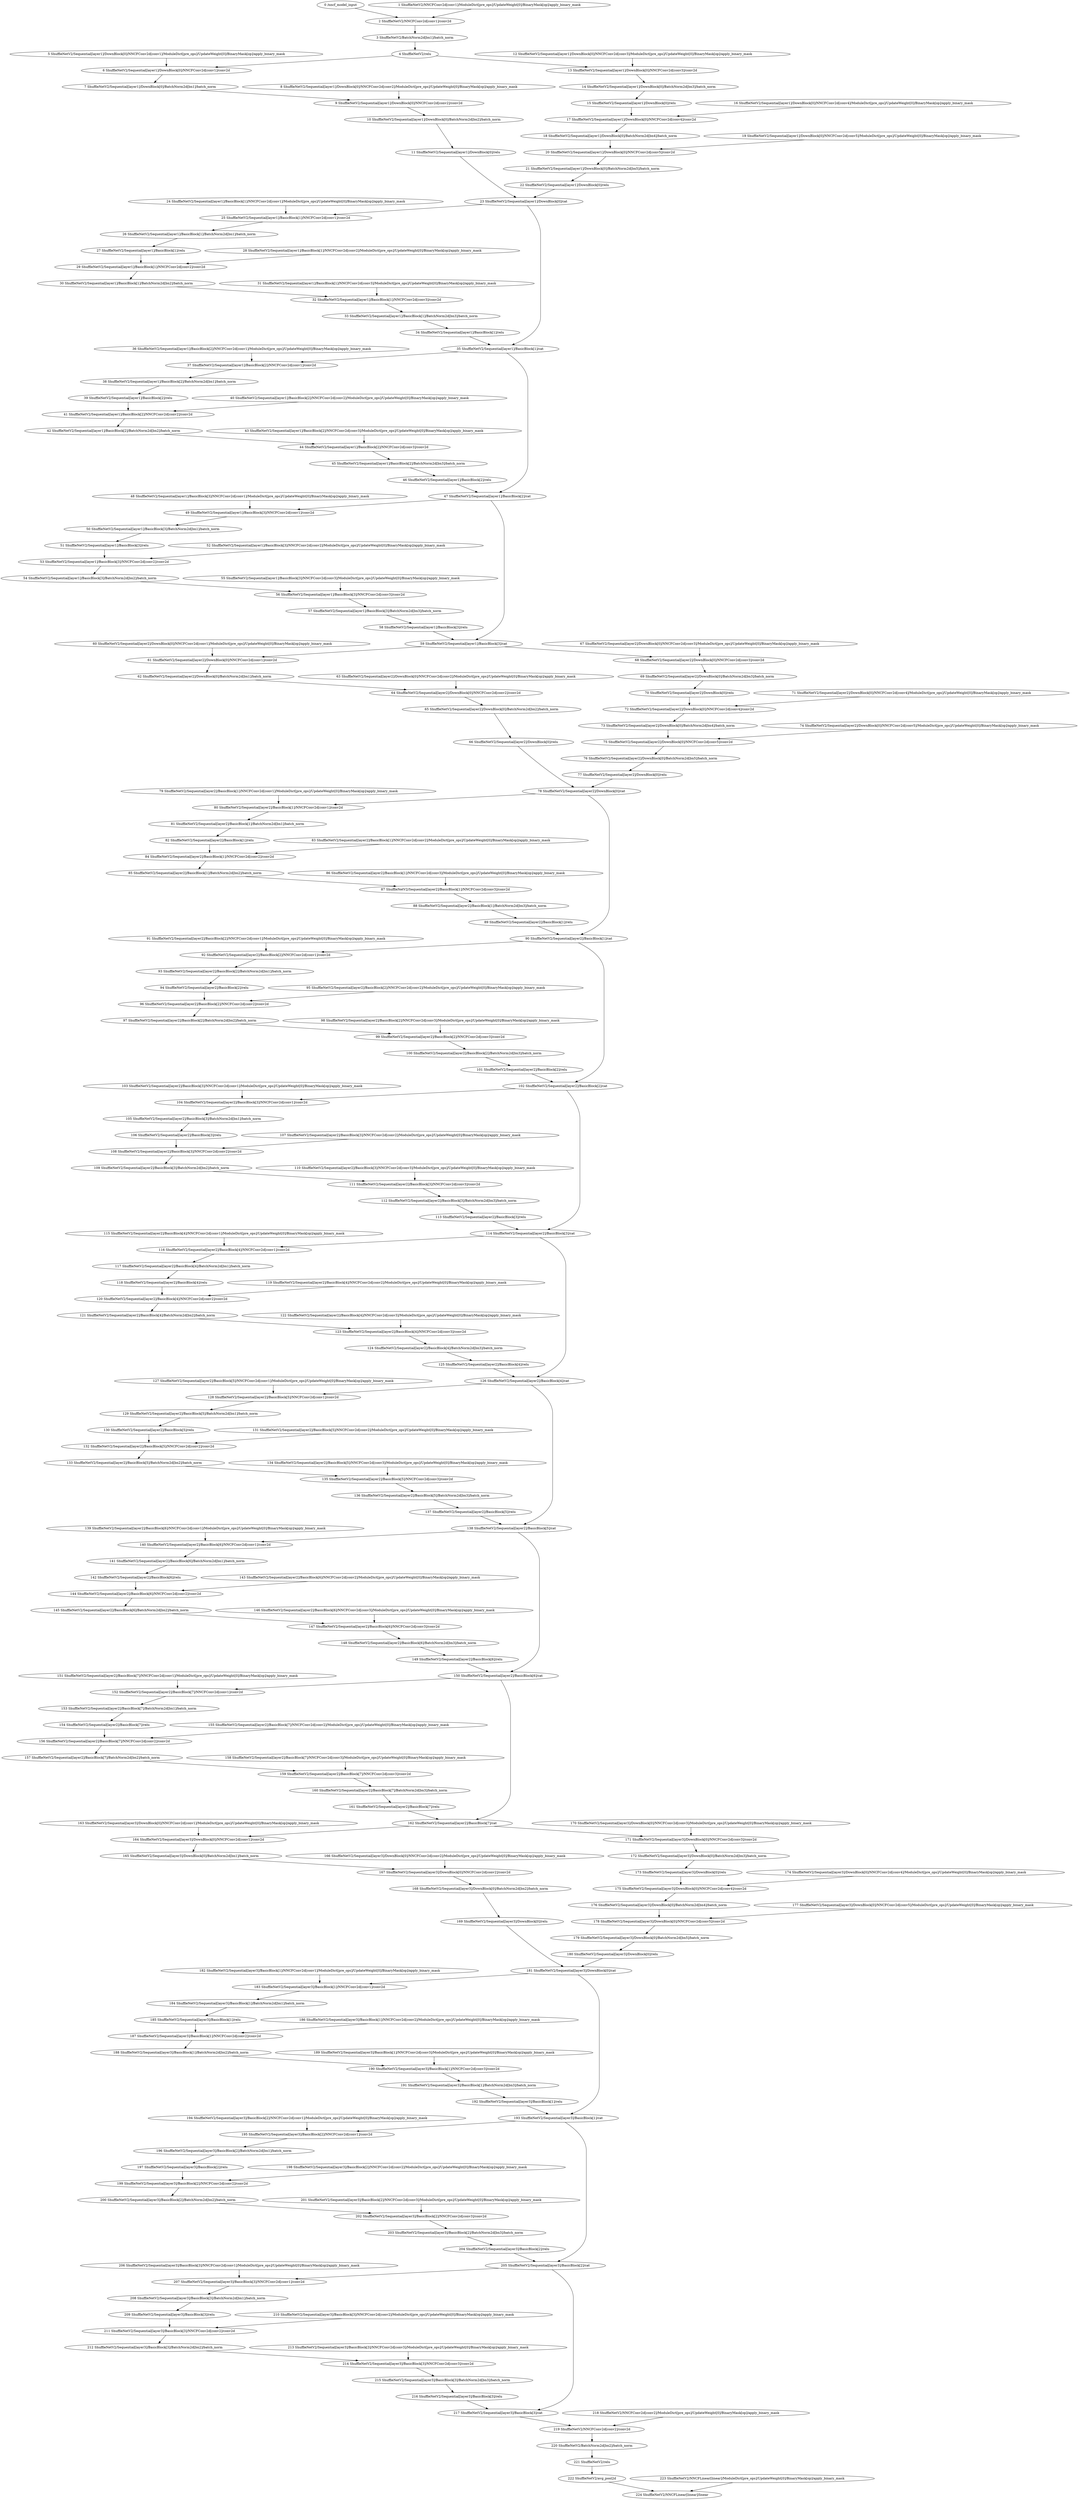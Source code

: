 strict digraph  {
"0 /nncf_model_input" [id=0, scope="", type=nncf_model_input];
"1 ShuffleNetV2/NNCFConv2d[conv1]/ModuleDict[pre_ops]/UpdateWeight[0]/BinaryMask[op]/apply_binary_mask" [id=1, scope="ShuffleNetV2/NNCFConv2d[conv1]/ModuleDict[pre_ops]/UpdateWeight[0]/BinaryMask[op]", type=apply_binary_mask];
"2 ShuffleNetV2/NNCFConv2d[conv1]/conv2d" [id=2, scope="ShuffleNetV2/NNCFConv2d[conv1]", type=conv2d];
"3 ShuffleNetV2/BatchNorm2d[bn1]/batch_norm" [id=3, scope="ShuffleNetV2/BatchNorm2d[bn1]", type=batch_norm];
"4 ShuffleNetV2/relu" [id=4, scope=ShuffleNetV2, type=relu];
"5 ShuffleNetV2/Sequential[layer1]/DownBlock[0]/NNCFConv2d[conv1]/ModuleDict[pre_ops]/UpdateWeight[0]/BinaryMask[op]/apply_binary_mask" [id=5, scope="ShuffleNetV2/Sequential[layer1]/DownBlock[0]/NNCFConv2d[conv1]/ModuleDict[pre_ops]/UpdateWeight[0]/BinaryMask[op]", type=apply_binary_mask];
"6 ShuffleNetV2/Sequential[layer1]/DownBlock[0]/NNCFConv2d[conv1]/conv2d" [id=6, scope="ShuffleNetV2/Sequential[layer1]/DownBlock[0]/NNCFConv2d[conv1]", type=conv2d];
"7 ShuffleNetV2/Sequential[layer1]/DownBlock[0]/BatchNorm2d[bn1]/batch_norm" [id=7, scope="ShuffleNetV2/Sequential[layer1]/DownBlock[0]/BatchNorm2d[bn1]", type=batch_norm];
"8 ShuffleNetV2/Sequential[layer1]/DownBlock[0]/NNCFConv2d[conv2]/ModuleDict[pre_ops]/UpdateWeight[0]/BinaryMask[op]/apply_binary_mask" [id=8, scope="ShuffleNetV2/Sequential[layer1]/DownBlock[0]/NNCFConv2d[conv2]/ModuleDict[pre_ops]/UpdateWeight[0]/BinaryMask[op]", type=apply_binary_mask];
"9 ShuffleNetV2/Sequential[layer1]/DownBlock[0]/NNCFConv2d[conv2]/conv2d" [id=9, scope="ShuffleNetV2/Sequential[layer1]/DownBlock[0]/NNCFConv2d[conv2]", type=conv2d];
"10 ShuffleNetV2/Sequential[layer1]/DownBlock[0]/BatchNorm2d[bn2]/batch_norm" [id=10, scope="ShuffleNetV2/Sequential[layer1]/DownBlock[0]/BatchNorm2d[bn2]", type=batch_norm];
"11 ShuffleNetV2/Sequential[layer1]/DownBlock[0]/relu" [id=11, scope="ShuffleNetV2/Sequential[layer1]/DownBlock[0]", type=relu];
"12 ShuffleNetV2/Sequential[layer1]/DownBlock[0]/NNCFConv2d[conv3]/ModuleDict[pre_ops]/UpdateWeight[0]/BinaryMask[op]/apply_binary_mask" [id=12, scope="ShuffleNetV2/Sequential[layer1]/DownBlock[0]/NNCFConv2d[conv3]/ModuleDict[pre_ops]/UpdateWeight[0]/BinaryMask[op]", type=apply_binary_mask];
"13 ShuffleNetV2/Sequential[layer1]/DownBlock[0]/NNCFConv2d[conv3]/conv2d" [id=13, scope="ShuffleNetV2/Sequential[layer1]/DownBlock[0]/NNCFConv2d[conv3]", type=conv2d];
"14 ShuffleNetV2/Sequential[layer1]/DownBlock[0]/BatchNorm2d[bn3]/batch_norm" [id=14, scope="ShuffleNetV2/Sequential[layer1]/DownBlock[0]/BatchNorm2d[bn3]", type=batch_norm];
"15 ShuffleNetV2/Sequential[layer1]/DownBlock[0]/relu" [id=15, scope="ShuffleNetV2/Sequential[layer1]/DownBlock[0]", type=relu];
"16 ShuffleNetV2/Sequential[layer1]/DownBlock[0]/NNCFConv2d[conv4]/ModuleDict[pre_ops]/UpdateWeight[0]/BinaryMask[op]/apply_binary_mask" [id=16, scope="ShuffleNetV2/Sequential[layer1]/DownBlock[0]/NNCFConv2d[conv4]/ModuleDict[pre_ops]/UpdateWeight[0]/BinaryMask[op]", type=apply_binary_mask];
"17 ShuffleNetV2/Sequential[layer1]/DownBlock[0]/NNCFConv2d[conv4]/conv2d" [id=17, scope="ShuffleNetV2/Sequential[layer1]/DownBlock[0]/NNCFConv2d[conv4]", type=conv2d];
"18 ShuffleNetV2/Sequential[layer1]/DownBlock[0]/BatchNorm2d[bn4]/batch_norm" [id=18, scope="ShuffleNetV2/Sequential[layer1]/DownBlock[0]/BatchNorm2d[bn4]", type=batch_norm];
"19 ShuffleNetV2/Sequential[layer1]/DownBlock[0]/NNCFConv2d[conv5]/ModuleDict[pre_ops]/UpdateWeight[0]/BinaryMask[op]/apply_binary_mask" [id=19, scope="ShuffleNetV2/Sequential[layer1]/DownBlock[0]/NNCFConv2d[conv5]/ModuleDict[pre_ops]/UpdateWeight[0]/BinaryMask[op]", type=apply_binary_mask];
"20 ShuffleNetV2/Sequential[layer1]/DownBlock[0]/NNCFConv2d[conv5]/conv2d" [id=20, scope="ShuffleNetV2/Sequential[layer1]/DownBlock[0]/NNCFConv2d[conv5]", type=conv2d];
"21 ShuffleNetV2/Sequential[layer1]/DownBlock[0]/BatchNorm2d[bn5]/batch_norm" [id=21, scope="ShuffleNetV2/Sequential[layer1]/DownBlock[0]/BatchNorm2d[bn5]", type=batch_norm];
"22 ShuffleNetV2/Sequential[layer1]/DownBlock[0]/relu" [id=22, scope="ShuffleNetV2/Sequential[layer1]/DownBlock[0]", type=relu];
"23 ShuffleNetV2/Sequential[layer1]/DownBlock[0]/cat" [id=23, scope="ShuffleNetV2/Sequential[layer1]/DownBlock[0]", type=cat];
"24 ShuffleNetV2/Sequential[layer1]/BasicBlock[1]/NNCFConv2d[conv1]/ModuleDict[pre_ops]/UpdateWeight[0]/BinaryMask[op]/apply_binary_mask" [id=24, scope="ShuffleNetV2/Sequential[layer1]/BasicBlock[1]/NNCFConv2d[conv1]/ModuleDict[pre_ops]/UpdateWeight[0]/BinaryMask[op]", type=apply_binary_mask];
"25 ShuffleNetV2/Sequential[layer1]/BasicBlock[1]/NNCFConv2d[conv1]/conv2d" [id=25, scope="ShuffleNetV2/Sequential[layer1]/BasicBlock[1]/NNCFConv2d[conv1]", type=conv2d];
"26 ShuffleNetV2/Sequential[layer1]/BasicBlock[1]/BatchNorm2d[bn1]/batch_norm" [id=26, scope="ShuffleNetV2/Sequential[layer1]/BasicBlock[1]/BatchNorm2d[bn1]", type=batch_norm];
"27 ShuffleNetV2/Sequential[layer1]/BasicBlock[1]/relu" [id=27, scope="ShuffleNetV2/Sequential[layer1]/BasicBlock[1]", type=relu];
"28 ShuffleNetV2/Sequential[layer1]/BasicBlock[1]/NNCFConv2d[conv2]/ModuleDict[pre_ops]/UpdateWeight[0]/BinaryMask[op]/apply_binary_mask" [id=28, scope="ShuffleNetV2/Sequential[layer1]/BasicBlock[1]/NNCFConv2d[conv2]/ModuleDict[pre_ops]/UpdateWeight[0]/BinaryMask[op]", type=apply_binary_mask];
"29 ShuffleNetV2/Sequential[layer1]/BasicBlock[1]/NNCFConv2d[conv2]/conv2d" [id=29, scope="ShuffleNetV2/Sequential[layer1]/BasicBlock[1]/NNCFConv2d[conv2]", type=conv2d];
"30 ShuffleNetV2/Sequential[layer1]/BasicBlock[1]/BatchNorm2d[bn2]/batch_norm" [id=30, scope="ShuffleNetV2/Sequential[layer1]/BasicBlock[1]/BatchNorm2d[bn2]", type=batch_norm];
"31 ShuffleNetV2/Sequential[layer1]/BasicBlock[1]/NNCFConv2d[conv3]/ModuleDict[pre_ops]/UpdateWeight[0]/BinaryMask[op]/apply_binary_mask" [id=31, scope="ShuffleNetV2/Sequential[layer1]/BasicBlock[1]/NNCFConv2d[conv3]/ModuleDict[pre_ops]/UpdateWeight[0]/BinaryMask[op]", type=apply_binary_mask];
"32 ShuffleNetV2/Sequential[layer1]/BasicBlock[1]/NNCFConv2d[conv3]/conv2d" [id=32, scope="ShuffleNetV2/Sequential[layer1]/BasicBlock[1]/NNCFConv2d[conv3]", type=conv2d];
"33 ShuffleNetV2/Sequential[layer1]/BasicBlock[1]/BatchNorm2d[bn3]/batch_norm" [id=33, scope="ShuffleNetV2/Sequential[layer1]/BasicBlock[1]/BatchNorm2d[bn3]", type=batch_norm];
"34 ShuffleNetV2/Sequential[layer1]/BasicBlock[1]/relu" [id=34, scope="ShuffleNetV2/Sequential[layer1]/BasicBlock[1]", type=relu];
"35 ShuffleNetV2/Sequential[layer1]/BasicBlock[1]/cat" [id=35, scope="ShuffleNetV2/Sequential[layer1]/BasicBlock[1]", type=cat];
"36 ShuffleNetV2/Sequential[layer1]/BasicBlock[2]/NNCFConv2d[conv1]/ModuleDict[pre_ops]/UpdateWeight[0]/BinaryMask[op]/apply_binary_mask" [id=36, scope="ShuffleNetV2/Sequential[layer1]/BasicBlock[2]/NNCFConv2d[conv1]/ModuleDict[pre_ops]/UpdateWeight[0]/BinaryMask[op]", type=apply_binary_mask];
"37 ShuffleNetV2/Sequential[layer1]/BasicBlock[2]/NNCFConv2d[conv1]/conv2d" [id=37, scope="ShuffleNetV2/Sequential[layer1]/BasicBlock[2]/NNCFConv2d[conv1]", type=conv2d];
"38 ShuffleNetV2/Sequential[layer1]/BasicBlock[2]/BatchNorm2d[bn1]/batch_norm" [id=38, scope="ShuffleNetV2/Sequential[layer1]/BasicBlock[2]/BatchNorm2d[bn1]", type=batch_norm];
"39 ShuffleNetV2/Sequential[layer1]/BasicBlock[2]/relu" [id=39, scope="ShuffleNetV2/Sequential[layer1]/BasicBlock[2]", type=relu];
"40 ShuffleNetV2/Sequential[layer1]/BasicBlock[2]/NNCFConv2d[conv2]/ModuleDict[pre_ops]/UpdateWeight[0]/BinaryMask[op]/apply_binary_mask" [id=40, scope="ShuffleNetV2/Sequential[layer1]/BasicBlock[2]/NNCFConv2d[conv2]/ModuleDict[pre_ops]/UpdateWeight[0]/BinaryMask[op]", type=apply_binary_mask];
"41 ShuffleNetV2/Sequential[layer1]/BasicBlock[2]/NNCFConv2d[conv2]/conv2d" [id=41, scope="ShuffleNetV2/Sequential[layer1]/BasicBlock[2]/NNCFConv2d[conv2]", type=conv2d];
"42 ShuffleNetV2/Sequential[layer1]/BasicBlock[2]/BatchNorm2d[bn2]/batch_norm" [id=42, scope="ShuffleNetV2/Sequential[layer1]/BasicBlock[2]/BatchNorm2d[bn2]", type=batch_norm];
"43 ShuffleNetV2/Sequential[layer1]/BasicBlock[2]/NNCFConv2d[conv3]/ModuleDict[pre_ops]/UpdateWeight[0]/BinaryMask[op]/apply_binary_mask" [id=43, scope="ShuffleNetV2/Sequential[layer1]/BasicBlock[2]/NNCFConv2d[conv3]/ModuleDict[pre_ops]/UpdateWeight[0]/BinaryMask[op]", type=apply_binary_mask];
"44 ShuffleNetV2/Sequential[layer1]/BasicBlock[2]/NNCFConv2d[conv3]/conv2d" [id=44, scope="ShuffleNetV2/Sequential[layer1]/BasicBlock[2]/NNCFConv2d[conv3]", type=conv2d];
"45 ShuffleNetV2/Sequential[layer1]/BasicBlock[2]/BatchNorm2d[bn3]/batch_norm" [id=45, scope="ShuffleNetV2/Sequential[layer1]/BasicBlock[2]/BatchNorm2d[bn3]", type=batch_norm];
"46 ShuffleNetV2/Sequential[layer1]/BasicBlock[2]/relu" [id=46, scope="ShuffleNetV2/Sequential[layer1]/BasicBlock[2]", type=relu];
"47 ShuffleNetV2/Sequential[layer1]/BasicBlock[2]/cat" [id=47, scope="ShuffleNetV2/Sequential[layer1]/BasicBlock[2]", type=cat];
"48 ShuffleNetV2/Sequential[layer1]/BasicBlock[3]/NNCFConv2d[conv1]/ModuleDict[pre_ops]/UpdateWeight[0]/BinaryMask[op]/apply_binary_mask" [id=48, scope="ShuffleNetV2/Sequential[layer1]/BasicBlock[3]/NNCFConv2d[conv1]/ModuleDict[pre_ops]/UpdateWeight[0]/BinaryMask[op]", type=apply_binary_mask];
"49 ShuffleNetV2/Sequential[layer1]/BasicBlock[3]/NNCFConv2d[conv1]/conv2d" [id=49, scope="ShuffleNetV2/Sequential[layer1]/BasicBlock[3]/NNCFConv2d[conv1]", type=conv2d];
"50 ShuffleNetV2/Sequential[layer1]/BasicBlock[3]/BatchNorm2d[bn1]/batch_norm" [id=50, scope="ShuffleNetV2/Sequential[layer1]/BasicBlock[3]/BatchNorm2d[bn1]", type=batch_norm];
"51 ShuffleNetV2/Sequential[layer1]/BasicBlock[3]/relu" [id=51, scope="ShuffleNetV2/Sequential[layer1]/BasicBlock[3]", type=relu];
"52 ShuffleNetV2/Sequential[layer1]/BasicBlock[3]/NNCFConv2d[conv2]/ModuleDict[pre_ops]/UpdateWeight[0]/BinaryMask[op]/apply_binary_mask" [id=52, scope="ShuffleNetV2/Sequential[layer1]/BasicBlock[3]/NNCFConv2d[conv2]/ModuleDict[pre_ops]/UpdateWeight[0]/BinaryMask[op]", type=apply_binary_mask];
"53 ShuffleNetV2/Sequential[layer1]/BasicBlock[3]/NNCFConv2d[conv2]/conv2d" [id=53, scope="ShuffleNetV2/Sequential[layer1]/BasicBlock[3]/NNCFConv2d[conv2]", type=conv2d];
"54 ShuffleNetV2/Sequential[layer1]/BasicBlock[3]/BatchNorm2d[bn2]/batch_norm" [id=54, scope="ShuffleNetV2/Sequential[layer1]/BasicBlock[3]/BatchNorm2d[bn2]", type=batch_norm];
"55 ShuffleNetV2/Sequential[layer1]/BasicBlock[3]/NNCFConv2d[conv3]/ModuleDict[pre_ops]/UpdateWeight[0]/BinaryMask[op]/apply_binary_mask" [id=55, scope="ShuffleNetV2/Sequential[layer1]/BasicBlock[3]/NNCFConv2d[conv3]/ModuleDict[pre_ops]/UpdateWeight[0]/BinaryMask[op]", type=apply_binary_mask];
"56 ShuffleNetV2/Sequential[layer1]/BasicBlock[3]/NNCFConv2d[conv3]/conv2d" [id=56, scope="ShuffleNetV2/Sequential[layer1]/BasicBlock[3]/NNCFConv2d[conv3]", type=conv2d];
"57 ShuffleNetV2/Sequential[layer1]/BasicBlock[3]/BatchNorm2d[bn3]/batch_norm" [id=57, scope="ShuffleNetV2/Sequential[layer1]/BasicBlock[3]/BatchNorm2d[bn3]", type=batch_norm];
"58 ShuffleNetV2/Sequential[layer1]/BasicBlock[3]/relu" [id=58, scope="ShuffleNetV2/Sequential[layer1]/BasicBlock[3]", type=relu];
"59 ShuffleNetV2/Sequential[layer1]/BasicBlock[3]/cat" [id=59, scope="ShuffleNetV2/Sequential[layer1]/BasicBlock[3]", type=cat];
"60 ShuffleNetV2/Sequential[layer2]/DownBlock[0]/NNCFConv2d[conv1]/ModuleDict[pre_ops]/UpdateWeight[0]/BinaryMask[op]/apply_binary_mask" [id=60, scope="ShuffleNetV2/Sequential[layer2]/DownBlock[0]/NNCFConv2d[conv1]/ModuleDict[pre_ops]/UpdateWeight[0]/BinaryMask[op]", type=apply_binary_mask];
"61 ShuffleNetV2/Sequential[layer2]/DownBlock[0]/NNCFConv2d[conv1]/conv2d" [id=61, scope="ShuffleNetV2/Sequential[layer2]/DownBlock[0]/NNCFConv2d[conv1]", type=conv2d];
"62 ShuffleNetV2/Sequential[layer2]/DownBlock[0]/BatchNorm2d[bn1]/batch_norm" [id=62, scope="ShuffleNetV2/Sequential[layer2]/DownBlock[0]/BatchNorm2d[bn1]", type=batch_norm];
"63 ShuffleNetV2/Sequential[layer2]/DownBlock[0]/NNCFConv2d[conv2]/ModuleDict[pre_ops]/UpdateWeight[0]/BinaryMask[op]/apply_binary_mask" [id=63, scope="ShuffleNetV2/Sequential[layer2]/DownBlock[0]/NNCFConv2d[conv2]/ModuleDict[pre_ops]/UpdateWeight[0]/BinaryMask[op]", type=apply_binary_mask];
"64 ShuffleNetV2/Sequential[layer2]/DownBlock[0]/NNCFConv2d[conv2]/conv2d" [id=64, scope="ShuffleNetV2/Sequential[layer2]/DownBlock[0]/NNCFConv2d[conv2]", type=conv2d];
"65 ShuffleNetV2/Sequential[layer2]/DownBlock[0]/BatchNorm2d[bn2]/batch_norm" [id=65, scope="ShuffleNetV2/Sequential[layer2]/DownBlock[0]/BatchNorm2d[bn2]", type=batch_norm];
"66 ShuffleNetV2/Sequential[layer2]/DownBlock[0]/relu" [id=66, scope="ShuffleNetV2/Sequential[layer2]/DownBlock[0]", type=relu];
"67 ShuffleNetV2/Sequential[layer2]/DownBlock[0]/NNCFConv2d[conv3]/ModuleDict[pre_ops]/UpdateWeight[0]/BinaryMask[op]/apply_binary_mask" [id=67, scope="ShuffleNetV2/Sequential[layer2]/DownBlock[0]/NNCFConv2d[conv3]/ModuleDict[pre_ops]/UpdateWeight[0]/BinaryMask[op]", type=apply_binary_mask];
"68 ShuffleNetV2/Sequential[layer2]/DownBlock[0]/NNCFConv2d[conv3]/conv2d" [id=68, scope="ShuffleNetV2/Sequential[layer2]/DownBlock[0]/NNCFConv2d[conv3]", type=conv2d];
"69 ShuffleNetV2/Sequential[layer2]/DownBlock[0]/BatchNorm2d[bn3]/batch_norm" [id=69, scope="ShuffleNetV2/Sequential[layer2]/DownBlock[0]/BatchNorm2d[bn3]", type=batch_norm];
"70 ShuffleNetV2/Sequential[layer2]/DownBlock[0]/relu" [id=70, scope="ShuffleNetV2/Sequential[layer2]/DownBlock[0]", type=relu];
"71 ShuffleNetV2/Sequential[layer2]/DownBlock[0]/NNCFConv2d[conv4]/ModuleDict[pre_ops]/UpdateWeight[0]/BinaryMask[op]/apply_binary_mask" [id=71, scope="ShuffleNetV2/Sequential[layer2]/DownBlock[0]/NNCFConv2d[conv4]/ModuleDict[pre_ops]/UpdateWeight[0]/BinaryMask[op]", type=apply_binary_mask];
"72 ShuffleNetV2/Sequential[layer2]/DownBlock[0]/NNCFConv2d[conv4]/conv2d" [id=72, scope="ShuffleNetV2/Sequential[layer2]/DownBlock[0]/NNCFConv2d[conv4]", type=conv2d];
"73 ShuffleNetV2/Sequential[layer2]/DownBlock[0]/BatchNorm2d[bn4]/batch_norm" [id=73, scope="ShuffleNetV2/Sequential[layer2]/DownBlock[0]/BatchNorm2d[bn4]", type=batch_norm];
"74 ShuffleNetV2/Sequential[layer2]/DownBlock[0]/NNCFConv2d[conv5]/ModuleDict[pre_ops]/UpdateWeight[0]/BinaryMask[op]/apply_binary_mask" [id=74, scope="ShuffleNetV2/Sequential[layer2]/DownBlock[0]/NNCFConv2d[conv5]/ModuleDict[pre_ops]/UpdateWeight[0]/BinaryMask[op]", type=apply_binary_mask];
"75 ShuffleNetV2/Sequential[layer2]/DownBlock[0]/NNCFConv2d[conv5]/conv2d" [id=75, scope="ShuffleNetV2/Sequential[layer2]/DownBlock[0]/NNCFConv2d[conv5]", type=conv2d];
"76 ShuffleNetV2/Sequential[layer2]/DownBlock[0]/BatchNorm2d[bn5]/batch_norm" [id=76, scope="ShuffleNetV2/Sequential[layer2]/DownBlock[0]/BatchNorm2d[bn5]", type=batch_norm];
"77 ShuffleNetV2/Sequential[layer2]/DownBlock[0]/relu" [id=77, scope="ShuffleNetV2/Sequential[layer2]/DownBlock[0]", type=relu];
"78 ShuffleNetV2/Sequential[layer2]/DownBlock[0]/cat" [id=78, scope="ShuffleNetV2/Sequential[layer2]/DownBlock[0]", type=cat];
"79 ShuffleNetV2/Sequential[layer2]/BasicBlock[1]/NNCFConv2d[conv1]/ModuleDict[pre_ops]/UpdateWeight[0]/BinaryMask[op]/apply_binary_mask" [id=79, scope="ShuffleNetV2/Sequential[layer2]/BasicBlock[1]/NNCFConv2d[conv1]/ModuleDict[pre_ops]/UpdateWeight[0]/BinaryMask[op]", type=apply_binary_mask];
"80 ShuffleNetV2/Sequential[layer2]/BasicBlock[1]/NNCFConv2d[conv1]/conv2d" [id=80, scope="ShuffleNetV2/Sequential[layer2]/BasicBlock[1]/NNCFConv2d[conv1]", type=conv2d];
"81 ShuffleNetV2/Sequential[layer2]/BasicBlock[1]/BatchNorm2d[bn1]/batch_norm" [id=81, scope="ShuffleNetV2/Sequential[layer2]/BasicBlock[1]/BatchNorm2d[bn1]", type=batch_norm];
"82 ShuffleNetV2/Sequential[layer2]/BasicBlock[1]/relu" [id=82, scope="ShuffleNetV2/Sequential[layer2]/BasicBlock[1]", type=relu];
"83 ShuffleNetV2/Sequential[layer2]/BasicBlock[1]/NNCFConv2d[conv2]/ModuleDict[pre_ops]/UpdateWeight[0]/BinaryMask[op]/apply_binary_mask" [id=83, scope="ShuffleNetV2/Sequential[layer2]/BasicBlock[1]/NNCFConv2d[conv2]/ModuleDict[pre_ops]/UpdateWeight[0]/BinaryMask[op]", type=apply_binary_mask];
"84 ShuffleNetV2/Sequential[layer2]/BasicBlock[1]/NNCFConv2d[conv2]/conv2d" [id=84, scope="ShuffleNetV2/Sequential[layer2]/BasicBlock[1]/NNCFConv2d[conv2]", type=conv2d];
"85 ShuffleNetV2/Sequential[layer2]/BasicBlock[1]/BatchNorm2d[bn2]/batch_norm" [id=85, scope="ShuffleNetV2/Sequential[layer2]/BasicBlock[1]/BatchNorm2d[bn2]", type=batch_norm];
"86 ShuffleNetV2/Sequential[layer2]/BasicBlock[1]/NNCFConv2d[conv3]/ModuleDict[pre_ops]/UpdateWeight[0]/BinaryMask[op]/apply_binary_mask" [id=86, scope="ShuffleNetV2/Sequential[layer2]/BasicBlock[1]/NNCFConv2d[conv3]/ModuleDict[pre_ops]/UpdateWeight[0]/BinaryMask[op]", type=apply_binary_mask];
"87 ShuffleNetV2/Sequential[layer2]/BasicBlock[1]/NNCFConv2d[conv3]/conv2d" [id=87, scope="ShuffleNetV2/Sequential[layer2]/BasicBlock[1]/NNCFConv2d[conv3]", type=conv2d];
"88 ShuffleNetV2/Sequential[layer2]/BasicBlock[1]/BatchNorm2d[bn3]/batch_norm" [id=88, scope="ShuffleNetV2/Sequential[layer2]/BasicBlock[1]/BatchNorm2d[bn3]", type=batch_norm];
"89 ShuffleNetV2/Sequential[layer2]/BasicBlock[1]/relu" [id=89, scope="ShuffleNetV2/Sequential[layer2]/BasicBlock[1]", type=relu];
"90 ShuffleNetV2/Sequential[layer2]/BasicBlock[1]/cat" [id=90, scope="ShuffleNetV2/Sequential[layer2]/BasicBlock[1]", type=cat];
"91 ShuffleNetV2/Sequential[layer2]/BasicBlock[2]/NNCFConv2d[conv1]/ModuleDict[pre_ops]/UpdateWeight[0]/BinaryMask[op]/apply_binary_mask" [id=91, scope="ShuffleNetV2/Sequential[layer2]/BasicBlock[2]/NNCFConv2d[conv1]/ModuleDict[pre_ops]/UpdateWeight[0]/BinaryMask[op]", type=apply_binary_mask];
"92 ShuffleNetV2/Sequential[layer2]/BasicBlock[2]/NNCFConv2d[conv1]/conv2d" [id=92, scope="ShuffleNetV2/Sequential[layer2]/BasicBlock[2]/NNCFConv2d[conv1]", type=conv2d];
"93 ShuffleNetV2/Sequential[layer2]/BasicBlock[2]/BatchNorm2d[bn1]/batch_norm" [id=93, scope="ShuffleNetV2/Sequential[layer2]/BasicBlock[2]/BatchNorm2d[bn1]", type=batch_norm];
"94 ShuffleNetV2/Sequential[layer2]/BasicBlock[2]/relu" [id=94, scope="ShuffleNetV2/Sequential[layer2]/BasicBlock[2]", type=relu];
"95 ShuffleNetV2/Sequential[layer2]/BasicBlock[2]/NNCFConv2d[conv2]/ModuleDict[pre_ops]/UpdateWeight[0]/BinaryMask[op]/apply_binary_mask" [id=95, scope="ShuffleNetV2/Sequential[layer2]/BasicBlock[2]/NNCFConv2d[conv2]/ModuleDict[pre_ops]/UpdateWeight[0]/BinaryMask[op]", type=apply_binary_mask];
"96 ShuffleNetV2/Sequential[layer2]/BasicBlock[2]/NNCFConv2d[conv2]/conv2d" [id=96, scope="ShuffleNetV2/Sequential[layer2]/BasicBlock[2]/NNCFConv2d[conv2]", type=conv2d];
"97 ShuffleNetV2/Sequential[layer2]/BasicBlock[2]/BatchNorm2d[bn2]/batch_norm" [id=97, scope="ShuffleNetV2/Sequential[layer2]/BasicBlock[2]/BatchNorm2d[bn2]", type=batch_norm];
"98 ShuffleNetV2/Sequential[layer2]/BasicBlock[2]/NNCFConv2d[conv3]/ModuleDict[pre_ops]/UpdateWeight[0]/BinaryMask[op]/apply_binary_mask" [id=98, scope="ShuffleNetV2/Sequential[layer2]/BasicBlock[2]/NNCFConv2d[conv3]/ModuleDict[pre_ops]/UpdateWeight[0]/BinaryMask[op]", type=apply_binary_mask];
"99 ShuffleNetV2/Sequential[layer2]/BasicBlock[2]/NNCFConv2d[conv3]/conv2d" [id=99, scope="ShuffleNetV2/Sequential[layer2]/BasicBlock[2]/NNCFConv2d[conv3]", type=conv2d];
"100 ShuffleNetV2/Sequential[layer2]/BasicBlock[2]/BatchNorm2d[bn3]/batch_norm" [id=100, scope="ShuffleNetV2/Sequential[layer2]/BasicBlock[2]/BatchNorm2d[bn3]", type=batch_norm];
"101 ShuffleNetV2/Sequential[layer2]/BasicBlock[2]/relu" [id=101, scope="ShuffleNetV2/Sequential[layer2]/BasicBlock[2]", type=relu];
"102 ShuffleNetV2/Sequential[layer2]/BasicBlock[2]/cat" [id=102, scope="ShuffleNetV2/Sequential[layer2]/BasicBlock[2]", type=cat];
"103 ShuffleNetV2/Sequential[layer2]/BasicBlock[3]/NNCFConv2d[conv1]/ModuleDict[pre_ops]/UpdateWeight[0]/BinaryMask[op]/apply_binary_mask" [id=103, scope="ShuffleNetV2/Sequential[layer2]/BasicBlock[3]/NNCFConv2d[conv1]/ModuleDict[pre_ops]/UpdateWeight[0]/BinaryMask[op]", type=apply_binary_mask];
"104 ShuffleNetV2/Sequential[layer2]/BasicBlock[3]/NNCFConv2d[conv1]/conv2d" [id=104, scope="ShuffleNetV2/Sequential[layer2]/BasicBlock[3]/NNCFConv2d[conv1]", type=conv2d];
"105 ShuffleNetV2/Sequential[layer2]/BasicBlock[3]/BatchNorm2d[bn1]/batch_norm" [id=105, scope="ShuffleNetV2/Sequential[layer2]/BasicBlock[3]/BatchNorm2d[bn1]", type=batch_norm];
"106 ShuffleNetV2/Sequential[layer2]/BasicBlock[3]/relu" [id=106, scope="ShuffleNetV2/Sequential[layer2]/BasicBlock[3]", type=relu];
"107 ShuffleNetV2/Sequential[layer2]/BasicBlock[3]/NNCFConv2d[conv2]/ModuleDict[pre_ops]/UpdateWeight[0]/BinaryMask[op]/apply_binary_mask" [id=107, scope="ShuffleNetV2/Sequential[layer2]/BasicBlock[3]/NNCFConv2d[conv2]/ModuleDict[pre_ops]/UpdateWeight[0]/BinaryMask[op]", type=apply_binary_mask];
"108 ShuffleNetV2/Sequential[layer2]/BasicBlock[3]/NNCFConv2d[conv2]/conv2d" [id=108, scope="ShuffleNetV2/Sequential[layer2]/BasicBlock[3]/NNCFConv2d[conv2]", type=conv2d];
"109 ShuffleNetV2/Sequential[layer2]/BasicBlock[3]/BatchNorm2d[bn2]/batch_norm" [id=109, scope="ShuffleNetV2/Sequential[layer2]/BasicBlock[3]/BatchNorm2d[bn2]", type=batch_norm];
"110 ShuffleNetV2/Sequential[layer2]/BasicBlock[3]/NNCFConv2d[conv3]/ModuleDict[pre_ops]/UpdateWeight[0]/BinaryMask[op]/apply_binary_mask" [id=110, scope="ShuffleNetV2/Sequential[layer2]/BasicBlock[3]/NNCFConv2d[conv3]/ModuleDict[pre_ops]/UpdateWeight[0]/BinaryMask[op]", type=apply_binary_mask];
"111 ShuffleNetV2/Sequential[layer2]/BasicBlock[3]/NNCFConv2d[conv3]/conv2d" [id=111, scope="ShuffleNetV2/Sequential[layer2]/BasicBlock[3]/NNCFConv2d[conv3]", type=conv2d];
"112 ShuffleNetV2/Sequential[layer2]/BasicBlock[3]/BatchNorm2d[bn3]/batch_norm" [id=112, scope="ShuffleNetV2/Sequential[layer2]/BasicBlock[3]/BatchNorm2d[bn3]", type=batch_norm];
"113 ShuffleNetV2/Sequential[layer2]/BasicBlock[3]/relu" [id=113, scope="ShuffleNetV2/Sequential[layer2]/BasicBlock[3]", type=relu];
"114 ShuffleNetV2/Sequential[layer2]/BasicBlock[3]/cat" [id=114, scope="ShuffleNetV2/Sequential[layer2]/BasicBlock[3]", type=cat];
"115 ShuffleNetV2/Sequential[layer2]/BasicBlock[4]/NNCFConv2d[conv1]/ModuleDict[pre_ops]/UpdateWeight[0]/BinaryMask[op]/apply_binary_mask" [id=115, scope="ShuffleNetV2/Sequential[layer2]/BasicBlock[4]/NNCFConv2d[conv1]/ModuleDict[pre_ops]/UpdateWeight[0]/BinaryMask[op]", type=apply_binary_mask];
"116 ShuffleNetV2/Sequential[layer2]/BasicBlock[4]/NNCFConv2d[conv1]/conv2d" [id=116, scope="ShuffleNetV2/Sequential[layer2]/BasicBlock[4]/NNCFConv2d[conv1]", type=conv2d];
"117 ShuffleNetV2/Sequential[layer2]/BasicBlock[4]/BatchNorm2d[bn1]/batch_norm" [id=117, scope="ShuffleNetV2/Sequential[layer2]/BasicBlock[4]/BatchNorm2d[bn1]", type=batch_norm];
"118 ShuffleNetV2/Sequential[layer2]/BasicBlock[4]/relu" [id=118, scope="ShuffleNetV2/Sequential[layer2]/BasicBlock[4]", type=relu];
"119 ShuffleNetV2/Sequential[layer2]/BasicBlock[4]/NNCFConv2d[conv2]/ModuleDict[pre_ops]/UpdateWeight[0]/BinaryMask[op]/apply_binary_mask" [id=119, scope="ShuffleNetV2/Sequential[layer2]/BasicBlock[4]/NNCFConv2d[conv2]/ModuleDict[pre_ops]/UpdateWeight[0]/BinaryMask[op]", type=apply_binary_mask];
"120 ShuffleNetV2/Sequential[layer2]/BasicBlock[4]/NNCFConv2d[conv2]/conv2d" [id=120, scope="ShuffleNetV2/Sequential[layer2]/BasicBlock[4]/NNCFConv2d[conv2]", type=conv2d];
"121 ShuffleNetV2/Sequential[layer2]/BasicBlock[4]/BatchNorm2d[bn2]/batch_norm" [id=121, scope="ShuffleNetV2/Sequential[layer2]/BasicBlock[4]/BatchNorm2d[bn2]", type=batch_norm];
"122 ShuffleNetV2/Sequential[layer2]/BasicBlock[4]/NNCFConv2d[conv3]/ModuleDict[pre_ops]/UpdateWeight[0]/BinaryMask[op]/apply_binary_mask" [id=122, scope="ShuffleNetV2/Sequential[layer2]/BasicBlock[4]/NNCFConv2d[conv3]/ModuleDict[pre_ops]/UpdateWeight[0]/BinaryMask[op]", type=apply_binary_mask];
"123 ShuffleNetV2/Sequential[layer2]/BasicBlock[4]/NNCFConv2d[conv3]/conv2d" [id=123, scope="ShuffleNetV2/Sequential[layer2]/BasicBlock[4]/NNCFConv2d[conv3]", type=conv2d];
"124 ShuffleNetV2/Sequential[layer2]/BasicBlock[4]/BatchNorm2d[bn3]/batch_norm" [id=124, scope="ShuffleNetV2/Sequential[layer2]/BasicBlock[4]/BatchNorm2d[bn3]", type=batch_norm];
"125 ShuffleNetV2/Sequential[layer2]/BasicBlock[4]/relu" [id=125, scope="ShuffleNetV2/Sequential[layer2]/BasicBlock[4]", type=relu];
"126 ShuffleNetV2/Sequential[layer2]/BasicBlock[4]/cat" [id=126, scope="ShuffleNetV2/Sequential[layer2]/BasicBlock[4]", type=cat];
"127 ShuffleNetV2/Sequential[layer2]/BasicBlock[5]/NNCFConv2d[conv1]/ModuleDict[pre_ops]/UpdateWeight[0]/BinaryMask[op]/apply_binary_mask" [id=127, scope="ShuffleNetV2/Sequential[layer2]/BasicBlock[5]/NNCFConv2d[conv1]/ModuleDict[pre_ops]/UpdateWeight[0]/BinaryMask[op]", type=apply_binary_mask];
"128 ShuffleNetV2/Sequential[layer2]/BasicBlock[5]/NNCFConv2d[conv1]/conv2d" [id=128, scope="ShuffleNetV2/Sequential[layer2]/BasicBlock[5]/NNCFConv2d[conv1]", type=conv2d];
"129 ShuffleNetV2/Sequential[layer2]/BasicBlock[5]/BatchNorm2d[bn1]/batch_norm" [id=129, scope="ShuffleNetV2/Sequential[layer2]/BasicBlock[5]/BatchNorm2d[bn1]", type=batch_norm];
"130 ShuffleNetV2/Sequential[layer2]/BasicBlock[5]/relu" [id=130, scope="ShuffleNetV2/Sequential[layer2]/BasicBlock[5]", type=relu];
"131 ShuffleNetV2/Sequential[layer2]/BasicBlock[5]/NNCFConv2d[conv2]/ModuleDict[pre_ops]/UpdateWeight[0]/BinaryMask[op]/apply_binary_mask" [id=131, scope="ShuffleNetV2/Sequential[layer2]/BasicBlock[5]/NNCFConv2d[conv2]/ModuleDict[pre_ops]/UpdateWeight[0]/BinaryMask[op]", type=apply_binary_mask];
"132 ShuffleNetV2/Sequential[layer2]/BasicBlock[5]/NNCFConv2d[conv2]/conv2d" [id=132, scope="ShuffleNetV2/Sequential[layer2]/BasicBlock[5]/NNCFConv2d[conv2]", type=conv2d];
"133 ShuffleNetV2/Sequential[layer2]/BasicBlock[5]/BatchNorm2d[bn2]/batch_norm" [id=133, scope="ShuffleNetV2/Sequential[layer2]/BasicBlock[5]/BatchNorm2d[bn2]", type=batch_norm];
"134 ShuffleNetV2/Sequential[layer2]/BasicBlock[5]/NNCFConv2d[conv3]/ModuleDict[pre_ops]/UpdateWeight[0]/BinaryMask[op]/apply_binary_mask" [id=134, scope="ShuffleNetV2/Sequential[layer2]/BasicBlock[5]/NNCFConv2d[conv3]/ModuleDict[pre_ops]/UpdateWeight[0]/BinaryMask[op]", type=apply_binary_mask];
"135 ShuffleNetV2/Sequential[layer2]/BasicBlock[5]/NNCFConv2d[conv3]/conv2d" [id=135, scope="ShuffleNetV2/Sequential[layer2]/BasicBlock[5]/NNCFConv2d[conv3]", type=conv2d];
"136 ShuffleNetV2/Sequential[layer2]/BasicBlock[5]/BatchNorm2d[bn3]/batch_norm" [id=136, scope="ShuffleNetV2/Sequential[layer2]/BasicBlock[5]/BatchNorm2d[bn3]", type=batch_norm];
"137 ShuffleNetV2/Sequential[layer2]/BasicBlock[5]/relu" [id=137, scope="ShuffleNetV2/Sequential[layer2]/BasicBlock[5]", type=relu];
"138 ShuffleNetV2/Sequential[layer2]/BasicBlock[5]/cat" [id=138, scope="ShuffleNetV2/Sequential[layer2]/BasicBlock[5]", type=cat];
"139 ShuffleNetV2/Sequential[layer2]/BasicBlock[6]/NNCFConv2d[conv1]/ModuleDict[pre_ops]/UpdateWeight[0]/BinaryMask[op]/apply_binary_mask" [id=139, scope="ShuffleNetV2/Sequential[layer2]/BasicBlock[6]/NNCFConv2d[conv1]/ModuleDict[pre_ops]/UpdateWeight[0]/BinaryMask[op]", type=apply_binary_mask];
"140 ShuffleNetV2/Sequential[layer2]/BasicBlock[6]/NNCFConv2d[conv1]/conv2d" [id=140, scope="ShuffleNetV2/Sequential[layer2]/BasicBlock[6]/NNCFConv2d[conv1]", type=conv2d];
"141 ShuffleNetV2/Sequential[layer2]/BasicBlock[6]/BatchNorm2d[bn1]/batch_norm" [id=141, scope="ShuffleNetV2/Sequential[layer2]/BasicBlock[6]/BatchNorm2d[bn1]", type=batch_norm];
"142 ShuffleNetV2/Sequential[layer2]/BasicBlock[6]/relu" [id=142, scope="ShuffleNetV2/Sequential[layer2]/BasicBlock[6]", type=relu];
"143 ShuffleNetV2/Sequential[layer2]/BasicBlock[6]/NNCFConv2d[conv2]/ModuleDict[pre_ops]/UpdateWeight[0]/BinaryMask[op]/apply_binary_mask" [id=143, scope="ShuffleNetV2/Sequential[layer2]/BasicBlock[6]/NNCFConv2d[conv2]/ModuleDict[pre_ops]/UpdateWeight[0]/BinaryMask[op]", type=apply_binary_mask];
"144 ShuffleNetV2/Sequential[layer2]/BasicBlock[6]/NNCFConv2d[conv2]/conv2d" [id=144, scope="ShuffleNetV2/Sequential[layer2]/BasicBlock[6]/NNCFConv2d[conv2]", type=conv2d];
"145 ShuffleNetV2/Sequential[layer2]/BasicBlock[6]/BatchNorm2d[bn2]/batch_norm" [id=145, scope="ShuffleNetV2/Sequential[layer2]/BasicBlock[6]/BatchNorm2d[bn2]", type=batch_norm];
"146 ShuffleNetV2/Sequential[layer2]/BasicBlock[6]/NNCFConv2d[conv3]/ModuleDict[pre_ops]/UpdateWeight[0]/BinaryMask[op]/apply_binary_mask" [id=146, scope="ShuffleNetV2/Sequential[layer2]/BasicBlock[6]/NNCFConv2d[conv3]/ModuleDict[pre_ops]/UpdateWeight[0]/BinaryMask[op]", type=apply_binary_mask];
"147 ShuffleNetV2/Sequential[layer2]/BasicBlock[6]/NNCFConv2d[conv3]/conv2d" [id=147, scope="ShuffleNetV2/Sequential[layer2]/BasicBlock[6]/NNCFConv2d[conv3]", type=conv2d];
"148 ShuffleNetV2/Sequential[layer2]/BasicBlock[6]/BatchNorm2d[bn3]/batch_norm" [id=148, scope="ShuffleNetV2/Sequential[layer2]/BasicBlock[6]/BatchNorm2d[bn3]", type=batch_norm];
"149 ShuffleNetV2/Sequential[layer2]/BasicBlock[6]/relu" [id=149, scope="ShuffleNetV2/Sequential[layer2]/BasicBlock[6]", type=relu];
"150 ShuffleNetV2/Sequential[layer2]/BasicBlock[6]/cat" [id=150, scope="ShuffleNetV2/Sequential[layer2]/BasicBlock[6]", type=cat];
"151 ShuffleNetV2/Sequential[layer2]/BasicBlock[7]/NNCFConv2d[conv1]/ModuleDict[pre_ops]/UpdateWeight[0]/BinaryMask[op]/apply_binary_mask" [id=151, scope="ShuffleNetV2/Sequential[layer2]/BasicBlock[7]/NNCFConv2d[conv1]/ModuleDict[pre_ops]/UpdateWeight[0]/BinaryMask[op]", type=apply_binary_mask];
"152 ShuffleNetV2/Sequential[layer2]/BasicBlock[7]/NNCFConv2d[conv1]/conv2d" [id=152, scope="ShuffleNetV2/Sequential[layer2]/BasicBlock[7]/NNCFConv2d[conv1]", type=conv2d];
"153 ShuffleNetV2/Sequential[layer2]/BasicBlock[7]/BatchNorm2d[bn1]/batch_norm" [id=153, scope="ShuffleNetV2/Sequential[layer2]/BasicBlock[7]/BatchNorm2d[bn1]", type=batch_norm];
"154 ShuffleNetV2/Sequential[layer2]/BasicBlock[7]/relu" [id=154, scope="ShuffleNetV2/Sequential[layer2]/BasicBlock[7]", type=relu];
"155 ShuffleNetV2/Sequential[layer2]/BasicBlock[7]/NNCFConv2d[conv2]/ModuleDict[pre_ops]/UpdateWeight[0]/BinaryMask[op]/apply_binary_mask" [id=155, scope="ShuffleNetV2/Sequential[layer2]/BasicBlock[7]/NNCFConv2d[conv2]/ModuleDict[pre_ops]/UpdateWeight[0]/BinaryMask[op]", type=apply_binary_mask];
"156 ShuffleNetV2/Sequential[layer2]/BasicBlock[7]/NNCFConv2d[conv2]/conv2d" [id=156, scope="ShuffleNetV2/Sequential[layer2]/BasicBlock[7]/NNCFConv2d[conv2]", type=conv2d];
"157 ShuffleNetV2/Sequential[layer2]/BasicBlock[7]/BatchNorm2d[bn2]/batch_norm" [id=157, scope="ShuffleNetV2/Sequential[layer2]/BasicBlock[7]/BatchNorm2d[bn2]", type=batch_norm];
"158 ShuffleNetV2/Sequential[layer2]/BasicBlock[7]/NNCFConv2d[conv3]/ModuleDict[pre_ops]/UpdateWeight[0]/BinaryMask[op]/apply_binary_mask" [id=158, scope="ShuffleNetV2/Sequential[layer2]/BasicBlock[7]/NNCFConv2d[conv3]/ModuleDict[pre_ops]/UpdateWeight[0]/BinaryMask[op]", type=apply_binary_mask];
"159 ShuffleNetV2/Sequential[layer2]/BasicBlock[7]/NNCFConv2d[conv3]/conv2d" [id=159, scope="ShuffleNetV2/Sequential[layer2]/BasicBlock[7]/NNCFConv2d[conv3]", type=conv2d];
"160 ShuffleNetV2/Sequential[layer2]/BasicBlock[7]/BatchNorm2d[bn3]/batch_norm" [id=160, scope="ShuffleNetV2/Sequential[layer2]/BasicBlock[7]/BatchNorm2d[bn3]", type=batch_norm];
"161 ShuffleNetV2/Sequential[layer2]/BasicBlock[7]/relu" [id=161, scope="ShuffleNetV2/Sequential[layer2]/BasicBlock[7]", type=relu];
"162 ShuffleNetV2/Sequential[layer2]/BasicBlock[7]/cat" [id=162, scope="ShuffleNetV2/Sequential[layer2]/BasicBlock[7]", type=cat];
"163 ShuffleNetV2/Sequential[layer3]/DownBlock[0]/NNCFConv2d[conv1]/ModuleDict[pre_ops]/UpdateWeight[0]/BinaryMask[op]/apply_binary_mask" [id=163, scope="ShuffleNetV2/Sequential[layer3]/DownBlock[0]/NNCFConv2d[conv1]/ModuleDict[pre_ops]/UpdateWeight[0]/BinaryMask[op]", type=apply_binary_mask];
"164 ShuffleNetV2/Sequential[layer3]/DownBlock[0]/NNCFConv2d[conv1]/conv2d" [id=164, scope="ShuffleNetV2/Sequential[layer3]/DownBlock[0]/NNCFConv2d[conv1]", type=conv2d];
"165 ShuffleNetV2/Sequential[layer3]/DownBlock[0]/BatchNorm2d[bn1]/batch_norm" [id=165, scope="ShuffleNetV2/Sequential[layer3]/DownBlock[0]/BatchNorm2d[bn1]", type=batch_norm];
"166 ShuffleNetV2/Sequential[layer3]/DownBlock[0]/NNCFConv2d[conv2]/ModuleDict[pre_ops]/UpdateWeight[0]/BinaryMask[op]/apply_binary_mask" [id=166, scope="ShuffleNetV2/Sequential[layer3]/DownBlock[0]/NNCFConv2d[conv2]/ModuleDict[pre_ops]/UpdateWeight[0]/BinaryMask[op]", type=apply_binary_mask];
"167 ShuffleNetV2/Sequential[layer3]/DownBlock[0]/NNCFConv2d[conv2]/conv2d" [id=167, scope="ShuffleNetV2/Sequential[layer3]/DownBlock[0]/NNCFConv2d[conv2]", type=conv2d];
"168 ShuffleNetV2/Sequential[layer3]/DownBlock[0]/BatchNorm2d[bn2]/batch_norm" [id=168, scope="ShuffleNetV2/Sequential[layer3]/DownBlock[0]/BatchNorm2d[bn2]", type=batch_norm];
"169 ShuffleNetV2/Sequential[layer3]/DownBlock[0]/relu" [id=169, scope="ShuffleNetV2/Sequential[layer3]/DownBlock[0]", type=relu];
"170 ShuffleNetV2/Sequential[layer3]/DownBlock[0]/NNCFConv2d[conv3]/ModuleDict[pre_ops]/UpdateWeight[0]/BinaryMask[op]/apply_binary_mask" [id=170, scope="ShuffleNetV2/Sequential[layer3]/DownBlock[0]/NNCFConv2d[conv3]/ModuleDict[pre_ops]/UpdateWeight[0]/BinaryMask[op]", type=apply_binary_mask];
"171 ShuffleNetV2/Sequential[layer3]/DownBlock[0]/NNCFConv2d[conv3]/conv2d" [id=171, scope="ShuffleNetV2/Sequential[layer3]/DownBlock[0]/NNCFConv2d[conv3]", type=conv2d];
"172 ShuffleNetV2/Sequential[layer3]/DownBlock[0]/BatchNorm2d[bn3]/batch_norm" [id=172, scope="ShuffleNetV2/Sequential[layer3]/DownBlock[0]/BatchNorm2d[bn3]", type=batch_norm];
"173 ShuffleNetV2/Sequential[layer3]/DownBlock[0]/relu" [id=173, scope="ShuffleNetV2/Sequential[layer3]/DownBlock[0]", type=relu];
"174 ShuffleNetV2/Sequential[layer3]/DownBlock[0]/NNCFConv2d[conv4]/ModuleDict[pre_ops]/UpdateWeight[0]/BinaryMask[op]/apply_binary_mask" [id=174, scope="ShuffleNetV2/Sequential[layer3]/DownBlock[0]/NNCFConv2d[conv4]/ModuleDict[pre_ops]/UpdateWeight[0]/BinaryMask[op]", type=apply_binary_mask];
"175 ShuffleNetV2/Sequential[layer3]/DownBlock[0]/NNCFConv2d[conv4]/conv2d" [id=175, scope="ShuffleNetV2/Sequential[layer3]/DownBlock[0]/NNCFConv2d[conv4]", type=conv2d];
"176 ShuffleNetV2/Sequential[layer3]/DownBlock[0]/BatchNorm2d[bn4]/batch_norm" [id=176, scope="ShuffleNetV2/Sequential[layer3]/DownBlock[0]/BatchNorm2d[bn4]", type=batch_norm];
"177 ShuffleNetV2/Sequential[layer3]/DownBlock[0]/NNCFConv2d[conv5]/ModuleDict[pre_ops]/UpdateWeight[0]/BinaryMask[op]/apply_binary_mask" [id=177, scope="ShuffleNetV2/Sequential[layer3]/DownBlock[0]/NNCFConv2d[conv5]/ModuleDict[pre_ops]/UpdateWeight[0]/BinaryMask[op]", type=apply_binary_mask];
"178 ShuffleNetV2/Sequential[layer3]/DownBlock[0]/NNCFConv2d[conv5]/conv2d" [id=178, scope="ShuffleNetV2/Sequential[layer3]/DownBlock[0]/NNCFConv2d[conv5]", type=conv2d];
"179 ShuffleNetV2/Sequential[layer3]/DownBlock[0]/BatchNorm2d[bn5]/batch_norm" [id=179, scope="ShuffleNetV2/Sequential[layer3]/DownBlock[0]/BatchNorm2d[bn5]", type=batch_norm];
"180 ShuffleNetV2/Sequential[layer3]/DownBlock[0]/relu" [id=180, scope="ShuffleNetV2/Sequential[layer3]/DownBlock[0]", type=relu];
"181 ShuffleNetV2/Sequential[layer3]/DownBlock[0]/cat" [id=181, scope="ShuffleNetV2/Sequential[layer3]/DownBlock[0]", type=cat];
"182 ShuffleNetV2/Sequential[layer3]/BasicBlock[1]/NNCFConv2d[conv1]/ModuleDict[pre_ops]/UpdateWeight[0]/BinaryMask[op]/apply_binary_mask" [id=182, scope="ShuffleNetV2/Sequential[layer3]/BasicBlock[1]/NNCFConv2d[conv1]/ModuleDict[pre_ops]/UpdateWeight[0]/BinaryMask[op]", type=apply_binary_mask];
"183 ShuffleNetV2/Sequential[layer3]/BasicBlock[1]/NNCFConv2d[conv1]/conv2d" [id=183, scope="ShuffleNetV2/Sequential[layer3]/BasicBlock[1]/NNCFConv2d[conv1]", type=conv2d];
"184 ShuffleNetV2/Sequential[layer3]/BasicBlock[1]/BatchNorm2d[bn1]/batch_norm" [id=184, scope="ShuffleNetV2/Sequential[layer3]/BasicBlock[1]/BatchNorm2d[bn1]", type=batch_norm];
"185 ShuffleNetV2/Sequential[layer3]/BasicBlock[1]/relu" [id=185, scope="ShuffleNetV2/Sequential[layer3]/BasicBlock[1]", type=relu];
"186 ShuffleNetV2/Sequential[layer3]/BasicBlock[1]/NNCFConv2d[conv2]/ModuleDict[pre_ops]/UpdateWeight[0]/BinaryMask[op]/apply_binary_mask" [id=186, scope="ShuffleNetV2/Sequential[layer3]/BasicBlock[1]/NNCFConv2d[conv2]/ModuleDict[pre_ops]/UpdateWeight[0]/BinaryMask[op]", type=apply_binary_mask];
"187 ShuffleNetV2/Sequential[layer3]/BasicBlock[1]/NNCFConv2d[conv2]/conv2d" [id=187, scope="ShuffleNetV2/Sequential[layer3]/BasicBlock[1]/NNCFConv2d[conv2]", type=conv2d];
"188 ShuffleNetV2/Sequential[layer3]/BasicBlock[1]/BatchNorm2d[bn2]/batch_norm" [id=188, scope="ShuffleNetV2/Sequential[layer3]/BasicBlock[1]/BatchNorm2d[bn2]", type=batch_norm];
"189 ShuffleNetV2/Sequential[layer3]/BasicBlock[1]/NNCFConv2d[conv3]/ModuleDict[pre_ops]/UpdateWeight[0]/BinaryMask[op]/apply_binary_mask" [id=189, scope="ShuffleNetV2/Sequential[layer3]/BasicBlock[1]/NNCFConv2d[conv3]/ModuleDict[pre_ops]/UpdateWeight[0]/BinaryMask[op]", type=apply_binary_mask];
"190 ShuffleNetV2/Sequential[layer3]/BasicBlock[1]/NNCFConv2d[conv3]/conv2d" [id=190, scope="ShuffleNetV2/Sequential[layer3]/BasicBlock[1]/NNCFConv2d[conv3]", type=conv2d];
"191 ShuffleNetV2/Sequential[layer3]/BasicBlock[1]/BatchNorm2d[bn3]/batch_norm" [id=191, scope="ShuffleNetV2/Sequential[layer3]/BasicBlock[1]/BatchNorm2d[bn3]", type=batch_norm];
"192 ShuffleNetV2/Sequential[layer3]/BasicBlock[1]/relu" [id=192, scope="ShuffleNetV2/Sequential[layer3]/BasicBlock[1]", type=relu];
"193 ShuffleNetV2/Sequential[layer3]/BasicBlock[1]/cat" [id=193, scope="ShuffleNetV2/Sequential[layer3]/BasicBlock[1]", type=cat];
"194 ShuffleNetV2/Sequential[layer3]/BasicBlock[2]/NNCFConv2d[conv1]/ModuleDict[pre_ops]/UpdateWeight[0]/BinaryMask[op]/apply_binary_mask" [id=194, scope="ShuffleNetV2/Sequential[layer3]/BasicBlock[2]/NNCFConv2d[conv1]/ModuleDict[pre_ops]/UpdateWeight[0]/BinaryMask[op]", type=apply_binary_mask];
"195 ShuffleNetV2/Sequential[layer3]/BasicBlock[2]/NNCFConv2d[conv1]/conv2d" [id=195, scope="ShuffleNetV2/Sequential[layer3]/BasicBlock[2]/NNCFConv2d[conv1]", type=conv2d];
"196 ShuffleNetV2/Sequential[layer3]/BasicBlock[2]/BatchNorm2d[bn1]/batch_norm" [id=196, scope="ShuffleNetV2/Sequential[layer3]/BasicBlock[2]/BatchNorm2d[bn1]", type=batch_norm];
"197 ShuffleNetV2/Sequential[layer3]/BasicBlock[2]/relu" [id=197, scope="ShuffleNetV2/Sequential[layer3]/BasicBlock[2]", type=relu];
"198 ShuffleNetV2/Sequential[layer3]/BasicBlock[2]/NNCFConv2d[conv2]/ModuleDict[pre_ops]/UpdateWeight[0]/BinaryMask[op]/apply_binary_mask" [id=198, scope="ShuffleNetV2/Sequential[layer3]/BasicBlock[2]/NNCFConv2d[conv2]/ModuleDict[pre_ops]/UpdateWeight[0]/BinaryMask[op]", type=apply_binary_mask];
"199 ShuffleNetV2/Sequential[layer3]/BasicBlock[2]/NNCFConv2d[conv2]/conv2d" [id=199, scope="ShuffleNetV2/Sequential[layer3]/BasicBlock[2]/NNCFConv2d[conv2]", type=conv2d];
"200 ShuffleNetV2/Sequential[layer3]/BasicBlock[2]/BatchNorm2d[bn2]/batch_norm" [id=200, scope="ShuffleNetV2/Sequential[layer3]/BasicBlock[2]/BatchNorm2d[bn2]", type=batch_norm];
"201 ShuffleNetV2/Sequential[layer3]/BasicBlock[2]/NNCFConv2d[conv3]/ModuleDict[pre_ops]/UpdateWeight[0]/BinaryMask[op]/apply_binary_mask" [id=201, scope="ShuffleNetV2/Sequential[layer3]/BasicBlock[2]/NNCFConv2d[conv3]/ModuleDict[pre_ops]/UpdateWeight[0]/BinaryMask[op]", type=apply_binary_mask];
"202 ShuffleNetV2/Sequential[layer3]/BasicBlock[2]/NNCFConv2d[conv3]/conv2d" [id=202, scope="ShuffleNetV2/Sequential[layer3]/BasicBlock[2]/NNCFConv2d[conv3]", type=conv2d];
"203 ShuffleNetV2/Sequential[layer3]/BasicBlock[2]/BatchNorm2d[bn3]/batch_norm" [id=203, scope="ShuffleNetV2/Sequential[layer3]/BasicBlock[2]/BatchNorm2d[bn3]", type=batch_norm];
"204 ShuffleNetV2/Sequential[layer3]/BasicBlock[2]/relu" [id=204, scope="ShuffleNetV2/Sequential[layer3]/BasicBlock[2]", type=relu];
"205 ShuffleNetV2/Sequential[layer3]/BasicBlock[2]/cat" [id=205, scope="ShuffleNetV2/Sequential[layer3]/BasicBlock[2]", type=cat];
"206 ShuffleNetV2/Sequential[layer3]/BasicBlock[3]/NNCFConv2d[conv1]/ModuleDict[pre_ops]/UpdateWeight[0]/BinaryMask[op]/apply_binary_mask" [id=206, scope="ShuffleNetV2/Sequential[layer3]/BasicBlock[3]/NNCFConv2d[conv1]/ModuleDict[pre_ops]/UpdateWeight[0]/BinaryMask[op]", type=apply_binary_mask];
"207 ShuffleNetV2/Sequential[layer3]/BasicBlock[3]/NNCFConv2d[conv1]/conv2d" [id=207, scope="ShuffleNetV2/Sequential[layer3]/BasicBlock[3]/NNCFConv2d[conv1]", type=conv2d];
"208 ShuffleNetV2/Sequential[layer3]/BasicBlock[3]/BatchNorm2d[bn1]/batch_norm" [id=208, scope="ShuffleNetV2/Sequential[layer3]/BasicBlock[3]/BatchNorm2d[bn1]", type=batch_norm];
"209 ShuffleNetV2/Sequential[layer3]/BasicBlock[3]/relu" [id=209, scope="ShuffleNetV2/Sequential[layer3]/BasicBlock[3]", type=relu];
"210 ShuffleNetV2/Sequential[layer3]/BasicBlock[3]/NNCFConv2d[conv2]/ModuleDict[pre_ops]/UpdateWeight[0]/BinaryMask[op]/apply_binary_mask" [id=210, scope="ShuffleNetV2/Sequential[layer3]/BasicBlock[3]/NNCFConv2d[conv2]/ModuleDict[pre_ops]/UpdateWeight[0]/BinaryMask[op]", type=apply_binary_mask];
"211 ShuffleNetV2/Sequential[layer3]/BasicBlock[3]/NNCFConv2d[conv2]/conv2d" [id=211, scope="ShuffleNetV2/Sequential[layer3]/BasicBlock[3]/NNCFConv2d[conv2]", type=conv2d];
"212 ShuffleNetV2/Sequential[layer3]/BasicBlock[3]/BatchNorm2d[bn2]/batch_norm" [id=212, scope="ShuffleNetV2/Sequential[layer3]/BasicBlock[3]/BatchNorm2d[bn2]", type=batch_norm];
"213 ShuffleNetV2/Sequential[layer3]/BasicBlock[3]/NNCFConv2d[conv3]/ModuleDict[pre_ops]/UpdateWeight[0]/BinaryMask[op]/apply_binary_mask" [id=213, scope="ShuffleNetV2/Sequential[layer3]/BasicBlock[3]/NNCFConv2d[conv3]/ModuleDict[pre_ops]/UpdateWeight[0]/BinaryMask[op]", type=apply_binary_mask];
"214 ShuffleNetV2/Sequential[layer3]/BasicBlock[3]/NNCFConv2d[conv3]/conv2d" [id=214, scope="ShuffleNetV2/Sequential[layer3]/BasicBlock[3]/NNCFConv2d[conv3]", type=conv2d];
"215 ShuffleNetV2/Sequential[layer3]/BasicBlock[3]/BatchNorm2d[bn3]/batch_norm" [id=215, scope="ShuffleNetV2/Sequential[layer3]/BasicBlock[3]/BatchNorm2d[bn3]", type=batch_norm];
"216 ShuffleNetV2/Sequential[layer3]/BasicBlock[3]/relu" [id=216, scope="ShuffleNetV2/Sequential[layer3]/BasicBlock[3]", type=relu];
"217 ShuffleNetV2/Sequential[layer3]/BasicBlock[3]/cat" [id=217, scope="ShuffleNetV2/Sequential[layer3]/BasicBlock[3]", type=cat];
"218 ShuffleNetV2/NNCFConv2d[conv2]/ModuleDict[pre_ops]/UpdateWeight[0]/BinaryMask[op]/apply_binary_mask" [id=218, scope="ShuffleNetV2/NNCFConv2d[conv2]/ModuleDict[pre_ops]/UpdateWeight[0]/BinaryMask[op]", type=apply_binary_mask];
"219 ShuffleNetV2/NNCFConv2d[conv2]/conv2d" [id=219, scope="ShuffleNetV2/NNCFConv2d[conv2]", type=conv2d];
"220 ShuffleNetV2/BatchNorm2d[bn2]/batch_norm" [id=220, scope="ShuffleNetV2/BatchNorm2d[bn2]", type=batch_norm];
"221 ShuffleNetV2/relu" [id=221, scope=ShuffleNetV2, type=relu];
"222 ShuffleNetV2/avg_pool2d" [id=222, scope=ShuffleNetV2, type=avg_pool2d];
"223 ShuffleNetV2/NNCFLinear[linear]/ModuleDict[pre_ops]/UpdateWeight[0]/BinaryMask[op]/apply_binary_mask" [id=223, scope="ShuffleNetV2/NNCFLinear[linear]/ModuleDict[pre_ops]/UpdateWeight[0]/BinaryMask[op]", type=apply_binary_mask];
"224 ShuffleNetV2/NNCFLinear[linear]/linear" [id=224, scope="ShuffleNetV2/NNCFLinear[linear]", type=linear];
"0 /nncf_model_input" -> "2 ShuffleNetV2/NNCFConv2d[conv1]/conv2d";
"1 ShuffleNetV2/NNCFConv2d[conv1]/ModuleDict[pre_ops]/UpdateWeight[0]/BinaryMask[op]/apply_binary_mask" -> "2 ShuffleNetV2/NNCFConv2d[conv1]/conv2d";
"2 ShuffleNetV2/NNCFConv2d[conv1]/conv2d" -> "3 ShuffleNetV2/BatchNorm2d[bn1]/batch_norm";
"3 ShuffleNetV2/BatchNorm2d[bn1]/batch_norm" -> "4 ShuffleNetV2/relu";
"4 ShuffleNetV2/relu" -> "6 ShuffleNetV2/Sequential[layer1]/DownBlock[0]/NNCFConv2d[conv1]/conv2d";
"5 ShuffleNetV2/Sequential[layer1]/DownBlock[0]/NNCFConv2d[conv1]/ModuleDict[pre_ops]/UpdateWeight[0]/BinaryMask[op]/apply_binary_mask" -> "6 ShuffleNetV2/Sequential[layer1]/DownBlock[0]/NNCFConv2d[conv1]/conv2d";
"6 ShuffleNetV2/Sequential[layer1]/DownBlock[0]/NNCFConv2d[conv1]/conv2d" -> "7 ShuffleNetV2/Sequential[layer1]/DownBlock[0]/BatchNorm2d[bn1]/batch_norm";
"7 ShuffleNetV2/Sequential[layer1]/DownBlock[0]/BatchNorm2d[bn1]/batch_norm" -> "9 ShuffleNetV2/Sequential[layer1]/DownBlock[0]/NNCFConv2d[conv2]/conv2d";
"8 ShuffleNetV2/Sequential[layer1]/DownBlock[0]/NNCFConv2d[conv2]/ModuleDict[pre_ops]/UpdateWeight[0]/BinaryMask[op]/apply_binary_mask" -> "9 ShuffleNetV2/Sequential[layer1]/DownBlock[0]/NNCFConv2d[conv2]/conv2d";
"4 ShuffleNetV2/relu" -> "13 ShuffleNetV2/Sequential[layer1]/DownBlock[0]/NNCFConv2d[conv3]/conv2d";
"9 ShuffleNetV2/Sequential[layer1]/DownBlock[0]/NNCFConv2d[conv2]/conv2d" -> "10 ShuffleNetV2/Sequential[layer1]/DownBlock[0]/BatchNorm2d[bn2]/batch_norm";
"10 ShuffleNetV2/Sequential[layer1]/DownBlock[0]/BatchNorm2d[bn2]/batch_norm" -> "11 ShuffleNetV2/Sequential[layer1]/DownBlock[0]/relu";
"11 ShuffleNetV2/Sequential[layer1]/DownBlock[0]/relu" -> "23 ShuffleNetV2/Sequential[layer1]/DownBlock[0]/cat";
"12 ShuffleNetV2/Sequential[layer1]/DownBlock[0]/NNCFConv2d[conv3]/ModuleDict[pre_ops]/UpdateWeight[0]/BinaryMask[op]/apply_binary_mask" -> "13 ShuffleNetV2/Sequential[layer1]/DownBlock[0]/NNCFConv2d[conv3]/conv2d";
"13 ShuffleNetV2/Sequential[layer1]/DownBlock[0]/NNCFConv2d[conv3]/conv2d" -> "14 ShuffleNetV2/Sequential[layer1]/DownBlock[0]/BatchNorm2d[bn3]/batch_norm";
"14 ShuffleNetV2/Sequential[layer1]/DownBlock[0]/BatchNorm2d[bn3]/batch_norm" -> "15 ShuffleNetV2/Sequential[layer1]/DownBlock[0]/relu";
"15 ShuffleNetV2/Sequential[layer1]/DownBlock[0]/relu" -> "17 ShuffleNetV2/Sequential[layer1]/DownBlock[0]/NNCFConv2d[conv4]/conv2d";
"16 ShuffleNetV2/Sequential[layer1]/DownBlock[0]/NNCFConv2d[conv4]/ModuleDict[pre_ops]/UpdateWeight[0]/BinaryMask[op]/apply_binary_mask" -> "17 ShuffleNetV2/Sequential[layer1]/DownBlock[0]/NNCFConv2d[conv4]/conv2d";
"17 ShuffleNetV2/Sequential[layer1]/DownBlock[0]/NNCFConv2d[conv4]/conv2d" -> "18 ShuffleNetV2/Sequential[layer1]/DownBlock[0]/BatchNorm2d[bn4]/batch_norm";
"18 ShuffleNetV2/Sequential[layer1]/DownBlock[0]/BatchNorm2d[bn4]/batch_norm" -> "20 ShuffleNetV2/Sequential[layer1]/DownBlock[0]/NNCFConv2d[conv5]/conv2d";
"19 ShuffleNetV2/Sequential[layer1]/DownBlock[0]/NNCFConv2d[conv5]/ModuleDict[pre_ops]/UpdateWeight[0]/BinaryMask[op]/apply_binary_mask" -> "20 ShuffleNetV2/Sequential[layer1]/DownBlock[0]/NNCFConv2d[conv5]/conv2d";
"20 ShuffleNetV2/Sequential[layer1]/DownBlock[0]/NNCFConv2d[conv5]/conv2d" -> "21 ShuffleNetV2/Sequential[layer1]/DownBlock[0]/BatchNorm2d[bn5]/batch_norm";
"21 ShuffleNetV2/Sequential[layer1]/DownBlock[0]/BatchNorm2d[bn5]/batch_norm" -> "22 ShuffleNetV2/Sequential[layer1]/DownBlock[0]/relu";
"22 ShuffleNetV2/Sequential[layer1]/DownBlock[0]/relu" -> "23 ShuffleNetV2/Sequential[layer1]/DownBlock[0]/cat";
"23 ShuffleNetV2/Sequential[layer1]/DownBlock[0]/cat" -> "25 ShuffleNetV2/Sequential[layer1]/BasicBlock[1]/NNCFConv2d[conv1]/conv2d";
"23 ShuffleNetV2/Sequential[layer1]/DownBlock[0]/cat" -> "35 ShuffleNetV2/Sequential[layer1]/BasicBlock[1]/cat";
"24 ShuffleNetV2/Sequential[layer1]/BasicBlock[1]/NNCFConv2d[conv1]/ModuleDict[pre_ops]/UpdateWeight[0]/BinaryMask[op]/apply_binary_mask" -> "25 ShuffleNetV2/Sequential[layer1]/BasicBlock[1]/NNCFConv2d[conv1]/conv2d";
"25 ShuffleNetV2/Sequential[layer1]/BasicBlock[1]/NNCFConv2d[conv1]/conv2d" -> "26 ShuffleNetV2/Sequential[layer1]/BasicBlock[1]/BatchNorm2d[bn1]/batch_norm";
"26 ShuffleNetV2/Sequential[layer1]/BasicBlock[1]/BatchNorm2d[bn1]/batch_norm" -> "27 ShuffleNetV2/Sequential[layer1]/BasicBlock[1]/relu";
"27 ShuffleNetV2/Sequential[layer1]/BasicBlock[1]/relu" -> "29 ShuffleNetV2/Sequential[layer1]/BasicBlock[1]/NNCFConv2d[conv2]/conv2d";
"28 ShuffleNetV2/Sequential[layer1]/BasicBlock[1]/NNCFConv2d[conv2]/ModuleDict[pre_ops]/UpdateWeight[0]/BinaryMask[op]/apply_binary_mask" -> "29 ShuffleNetV2/Sequential[layer1]/BasicBlock[1]/NNCFConv2d[conv2]/conv2d";
"29 ShuffleNetV2/Sequential[layer1]/BasicBlock[1]/NNCFConv2d[conv2]/conv2d" -> "30 ShuffleNetV2/Sequential[layer1]/BasicBlock[1]/BatchNorm2d[bn2]/batch_norm";
"30 ShuffleNetV2/Sequential[layer1]/BasicBlock[1]/BatchNorm2d[bn2]/batch_norm" -> "32 ShuffleNetV2/Sequential[layer1]/BasicBlock[1]/NNCFConv2d[conv3]/conv2d";
"31 ShuffleNetV2/Sequential[layer1]/BasicBlock[1]/NNCFConv2d[conv3]/ModuleDict[pre_ops]/UpdateWeight[0]/BinaryMask[op]/apply_binary_mask" -> "32 ShuffleNetV2/Sequential[layer1]/BasicBlock[1]/NNCFConv2d[conv3]/conv2d";
"32 ShuffleNetV2/Sequential[layer1]/BasicBlock[1]/NNCFConv2d[conv3]/conv2d" -> "33 ShuffleNetV2/Sequential[layer1]/BasicBlock[1]/BatchNorm2d[bn3]/batch_norm";
"33 ShuffleNetV2/Sequential[layer1]/BasicBlock[1]/BatchNorm2d[bn3]/batch_norm" -> "34 ShuffleNetV2/Sequential[layer1]/BasicBlock[1]/relu";
"34 ShuffleNetV2/Sequential[layer1]/BasicBlock[1]/relu" -> "35 ShuffleNetV2/Sequential[layer1]/BasicBlock[1]/cat";
"35 ShuffleNetV2/Sequential[layer1]/BasicBlock[1]/cat" -> "37 ShuffleNetV2/Sequential[layer1]/BasicBlock[2]/NNCFConv2d[conv1]/conv2d";
"35 ShuffleNetV2/Sequential[layer1]/BasicBlock[1]/cat" -> "47 ShuffleNetV2/Sequential[layer1]/BasicBlock[2]/cat";
"36 ShuffleNetV2/Sequential[layer1]/BasicBlock[2]/NNCFConv2d[conv1]/ModuleDict[pre_ops]/UpdateWeight[0]/BinaryMask[op]/apply_binary_mask" -> "37 ShuffleNetV2/Sequential[layer1]/BasicBlock[2]/NNCFConv2d[conv1]/conv2d";
"37 ShuffleNetV2/Sequential[layer1]/BasicBlock[2]/NNCFConv2d[conv1]/conv2d" -> "38 ShuffleNetV2/Sequential[layer1]/BasicBlock[2]/BatchNorm2d[bn1]/batch_norm";
"38 ShuffleNetV2/Sequential[layer1]/BasicBlock[2]/BatchNorm2d[bn1]/batch_norm" -> "39 ShuffleNetV2/Sequential[layer1]/BasicBlock[2]/relu";
"39 ShuffleNetV2/Sequential[layer1]/BasicBlock[2]/relu" -> "41 ShuffleNetV2/Sequential[layer1]/BasicBlock[2]/NNCFConv2d[conv2]/conv2d";
"40 ShuffleNetV2/Sequential[layer1]/BasicBlock[2]/NNCFConv2d[conv2]/ModuleDict[pre_ops]/UpdateWeight[0]/BinaryMask[op]/apply_binary_mask" -> "41 ShuffleNetV2/Sequential[layer1]/BasicBlock[2]/NNCFConv2d[conv2]/conv2d";
"41 ShuffleNetV2/Sequential[layer1]/BasicBlock[2]/NNCFConv2d[conv2]/conv2d" -> "42 ShuffleNetV2/Sequential[layer1]/BasicBlock[2]/BatchNorm2d[bn2]/batch_norm";
"42 ShuffleNetV2/Sequential[layer1]/BasicBlock[2]/BatchNorm2d[bn2]/batch_norm" -> "44 ShuffleNetV2/Sequential[layer1]/BasicBlock[2]/NNCFConv2d[conv3]/conv2d";
"43 ShuffleNetV2/Sequential[layer1]/BasicBlock[2]/NNCFConv2d[conv3]/ModuleDict[pre_ops]/UpdateWeight[0]/BinaryMask[op]/apply_binary_mask" -> "44 ShuffleNetV2/Sequential[layer1]/BasicBlock[2]/NNCFConv2d[conv3]/conv2d";
"44 ShuffleNetV2/Sequential[layer1]/BasicBlock[2]/NNCFConv2d[conv3]/conv2d" -> "45 ShuffleNetV2/Sequential[layer1]/BasicBlock[2]/BatchNorm2d[bn3]/batch_norm";
"45 ShuffleNetV2/Sequential[layer1]/BasicBlock[2]/BatchNorm2d[bn3]/batch_norm" -> "46 ShuffleNetV2/Sequential[layer1]/BasicBlock[2]/relu";
"46 ShuffleNetV2/Sequential[layer1]/BasicBlock[2]/relu" -> "47 ShuffleNetV2/Sequential[layer1]/BasicBlock[2]/cat";
"47 ShuffleNetV2/Sequential[layer1]/BasicBlock[2]/cat" -> "49 ShuffleNetV2/Sequential[layer1]/BasicBlock[3]/NNCFConv2d[conv1]/conv2d";
"47 ShuffleNetV2/Sequential[layer1]/BasicBlock[2]/cat" -> "59 ShuffleNetV2/Sequential[layer1]/BasicBlock[3]/cat";
"48 ShuffleNetV2/Sequential[layer1]/BasicBlock[3]/NNCFConv2d[conv1]/ModuleDict[pre_ops]/UpdateWeight[0]/BinaryMask[op]/apply_binary_mask" -> "49 ShuffleNetV2/Sequential[layer1]/BasicBlock[3]/NNCFConv2d[conv1]/conv2d";
"49 ShuffleNetV2/Sequential[layer1]/BasicBlock[3]/NNCFConv2d[conv1]/conv2d" -> "50 ShuffleNetV2/Sequential[layer1]/BasicBlock[3]/BatchNorm2d[bn1]/batch_norm";
"50 ShuffleNetV2/Sequential[layer1]/BasicBlock[3]/BatchNorm2d[bn1]/batch_norm" -> "51 ShuffleNetV2/Sequential[layer1]/BasicBlock[3]/relu";
"51 ShuffleNetV2/Sequential[layer1]/BasicBlock[3]/relu" -> "53 ShuffleNetV2/Sequential[layer1]/BasicBlock[3]/NNCFConv2d[conv2]/conv2d";
"52 ShuffleNetV2/Sequential[layer1]/BasicBlock[3]/NNCFConv2d[conv2]/ModuleDict[pre_ops]/UpdateWeight[0]/BinaryMask[op]/apply_binary_mask" -> "53 ShuffleNetV2/Sequential[layer1]/BasicBlock[3]/NNCFConv2d[conv2]/conv2d";
"53 ShuffleNetV2/Sequential[layer1]/BasicBlock[3]/NNCFConv2d[conv2]/conv2d" -> "54 ShuffleNetV2/Sequential[layer1]/BasicBlock[3]/BatchNorm2d[bn2]/batch_norm";
"54 ShuffleNetV2/Sequential[layer1]/BasicBlock[3]/BatchNorm2d[bn2]/batch_norm" -> "56 ShuffleNetV2/Sequential[layer1]/BasicBlock[3]/NNCFConv2d[conv3]/conv2d";
"55 ShuffleNetV2/Sequential[layer1]/BasicBlock[3]/NNCFConv2d[conv3]/ModuleDict[pre_ops]/UpdateWeight[0]/BinaryMask[op]/apply_binary_mask" -> "56 ShuffleNetV2/Sequential[layer1]/BasicBlock[3]/NNCFConv2d[conv3]/conv2d";
"56 ShuffleNetV2/Sequential[layer1]/BasicBlock[3]/NNCFConv2d[conv3]/conv2d" -> "57 ShuffleNetV2/Sequential[layer1]/BasicBlock[3]/BatchNorm2d[bn3]/batch_norm";
"57 ShuffleNetV2/Sequential[layer1]/BasicBlock[3]/BatchNorm2d[bn3]/batch_norm" -> "58 ShuffleNetV2/Sequential[layer1]/BasicBlock[3]/relu";
"58 ShuffleNetV2/Sequential[layer1]/BasicBlock[3]/relu" -> "59 ShuffleNetV2/Sequential[layer1]/BasicBlock[3]/cat";
"59 ShuffleNetV2/Sequential[layer1]/BasicBlock[3]/cat" -> "61 ShuffleNetV2/Sequential[layer2]/DownBlock[0]/NNCFConv2d[conv1]/conv2d";
"59 ShuffleNetV2/Sequential[layer1]/BasicBlock[3]/cat" -> "68 ShuffleNetV2/Sequential[layer2]/DownBlock[0]/NNCFConv2d[conv3]/conv2d";
"60 ShuffleNetV2/Sequential[layer2]/DownBlock[0]/NNCFConv2d[conv1]/ModuleDict[pre_ops]/UpdateWeight[0]/BinaryMask[op]/apply_binary_mask" -> "61 ShuffleNetV2/Sequential[layer2]/DownBlock[0]/NNCFConv2d[conv1]/conv2d";
"61 ShuffleNetV2/Sequential[layer2]/DownBlock[0]/NNCFConv2d[conv1]/conv2d" -> "62 ShuffleNetV2/Sequential[layer2]/DownBlock[0]/BatchNorm2d[bn1]/batch_norm";
"62 ShuffleNetV2/Sequential[layer2]/DownBlock[0]/BatchNorm2d[bn1]/batch_norm" -> "64 ShuffleNetV2/Sequential[layer2]/DownBlock[0]/NNCFConv2d[conv2]/conv2d";
"63 ShuffleNetV2/Sequential[layer2]/DownBlock[0]/NNCFConv2d[conv2]/ModuleDict[pre_ops]/UpdateWeight[0]/BinaryMask[op]/apply_binary_mask" -> "64 ShuffleNetV2/Sequential[layer2]/DownBlock[0]/NNCFConv2d[conv2]/conv2d";
"64 ShuffleNetV2/Sequential[layer2]/DownBlock[0]/NNCFConv2d[conv2]/conv2d" -> "65 ShuffleNetV2/Sequential[layer2]/DownBlock[0]/BatchNorm2d[bn2]/batch_norm";
"65 ShuffleNetV2/Sequential[layer2]/DownBlock[0]/BatchNorm2d[bn2]/batch_norm" -> "66 ShuffleNetV2/Sequential[layer2]/DownBlock[0]/relu";
"66 ShuffleNetV2/Sequential[layer2]/DownBlock[0]/relu" -> "78 ShuffleNetV2/Sequential[layer2]/DownBlock[0]/cat";
"67 ShuffleNetV2/Sequential[layer2]/DownBlock[0]/NNCFConv2d[conv3]/ModuleDict[pre_ops]/UpdateWeight[0]/BinaryMask[op]/apply_binary_mask" -> "68 ShuffleNetV2/Sequential[layer2]/DownBlock[0]/NNCFConv2d[conv3]/conv2d";
"68 ShuffleNetV2/Sequential[layer2]/DownBlock[0]/NNCFConv2d[conv3]/conv2d" -> "69 ShuffleNetV2/Sequential[layer2]/DownBlock[0]/BatchNorm2d[bn3]/batch_norm";
"69 ShuffleNetV2/Sequential[layer2]/DownBlock[0]/BatchNorm2d[bn3]/batch_norm" -> "70 ShuffleNetV2/Sequential[layer2]/DownBlock[0]/relu";
"70 ShuffleNetV2/Sequential[layer2]/DownBlock[0]/relu" -> "72 ShuffleNetV2/Sequential[layer2]/DownBlock[0]/NNCFConv2d[conv4]/conv2d";
"71 ShuffleNetV2/Sequential[layer2]/DownBlock[0]/NNCFConv2d[conv4]/ModuleDict[pre_ops]/UpdateWeight[0]/BinaryMask[op]/apply_binary_mask" -> "72 ShuffleNetV2/Sequential[layer2]/DownBlock[0]/NNCFConv2d[conv4]/conv2d";
"72 ShuffleNetV2/Sequential[layer2]/DownBlock[0]/NNCFConv2d[conv4]/conv2d" -> "73 ShuffleNetV2/Sequential[layer2]/DownBlock[0]/BatchNorm2d[bn4]/batch_norm";
"73 ShuffleNetV2/Sequential[layer2]/DownBlock[0]/BatchNorm2d[bn4]/batch_norm" -> "75 ShuffleNetV2/Sequential[layer2]/DownBlock[0]/NNCFConv2d[conv5]/conv2d";
"74 ShuffleNetV2/Sequential[layer2]/DownBlock[0]/NNCFConv2d[conv5]/ModuleDict[pre_ops]/UpdateWeight[0]/BinaryMask[op]/apply_binary_mask" -> "75 ShuffleNetV2/Sequential[layer2]/DownBlock[0]/NNCFConv2d[conv5]/conv2d";
"75 ShuffleNetV2/Sequential[layer2]/DownBlock[0]/NNCFConv2d[conv5]/conv2d" -> "76 ShuffleNetV2/Sequential[layer2]/DownBlock[0]/BatchNorm2d[bn5]/batch_norm";
"76 ShuffleNetV2/Sequential[layer2]/DownBlock[0]/BatchNorm2d[bn5]/batch_norm" -> "77 ShuffleNetV2/Sequential[layer2]/DownBlock[0]/relu";
"77 ShuffleNetV2/Sequential[layer2]/DownBlock[0]/relu" -> "78 ShuffleNetV2/Sequential[layer2]/DownBlock[0]/cat";
"78 ShuffleNetV2/Sequential[layer2]/DownBlock[0]/cat" -> "80 ShuffleNetV2/Sequential[layer2]/BasicBlock[1]/NNCFConv2d[conv1]/conv2d";
"78 ShuffleNetV2/Sequential[layer2]/DownBlock[0]/cat" -> "90 ShuffleNetV2/Sequential[layer2]/BasicBlock[1]/cat";
"79 ShuffleNetV2/Sequential[layer2]/BasicBlock[1]/NNCFConv2d[conv1]/ModuleDict[pre_ops]/UpdateWeight[0]/BinaryMask[op]/apply_binary_mask" -> "80 ShuffleNetV2/Sequential[layer2]/BasicBlock[1]/NNCFConv2d[conv1]/conv2d";
"80 ShuffleNetV2/Sequential[layer2]/BasicBlock[1]/NNCFConv2d[conv1]/conv2d" -> "81 ShuffleNetV2/Sequential[layer2]/BasicBlock[1]/BatchNorm2d[bn1]/batch_norm";
"81 ShuffleNetV2/Sequential[layer2]/BasicBlock[1]/BatchNorm2d[bn1]/batch_norm" -> "82 ShuffleNetV2/Sequential[layer2]/BasicBlock[1]/relu";
"82 ShuffleNetV2/Sequential[layer2]/BasicBlock[1]/relu" -> "84 ShuffleNetV2/Sequential[layer2]/BasicBlock[1]/NNCFConv2d[conv2]/conv2d";
"83 ShuffleNetV2/Sequential[layer2]/BasicBlock[1]/NNCFConv2d[conv2]/ModuleDict[pre_ops]/UpdateWeight[0]/BinaryMask[op]/apply_binary_mask" -> "84 ShuffleNetV2/Sequential[layer2]/BasicBlock[1]/NNCFConv2d[conv2]/conv2d";
"84 ShuffleNetV2/Sequential[layer2]/BasicBlock[1]/NNCFConv2d[conv2]/conv2d" -> "85 ShuffleNetV2/Sequential[layer2]/BasicBlock[1]/BatchNorm2d[bn2]/batch_norm";
"85 ShuffleNetV2/Sequential[layer2]/BasicBlock[1]/BatchNorm2d[bn2]/batch_norm" -> "87 ShuffleNetV2/Sequential[layer2]/BasicBlock[1]/NNCFConv2d[conv3]/conv2d";
"86 ShuffleNetV2/Sequential[layer2]/BasicBlock[1]/NNCFConv2d[conv3]/ModuleDict[pre_ops]/UpdateWeight[0]/BinaryMask[op]/apply_binary_mask" -> "87 ShuffleNetV2/Sequential[layer2]/BasicBlock[1]/NNCFConv2d[conv3]/conv2d";
"87 ShuffleNetV2/Sequential[layer2]/BasicBlock[1]/NNCFConv2d[conv3]/conv2d" -> "88 ShuffleNetV2/Sequential[layer2]/BasicBlock[1]/BatchNorm2d[bn3]/batch_norm";
"88 ShuffleNetV2/Sequential[layer2]/BasicBlock[1]/BatchNorm2d[bn3]/batch_norm" -> "89 ShuffleNetV2/Sequential[layer2]/BasicBlock[1]/relu";
"89 ShuffleNetV2/Sequential[layer2]/BasicBlock[1]/relu" -> "90 ShuffleNetV2/Sequential[layer2]/BasicBlock[1]/cat";
"90 ShuffleNetV2/Sequential[layer2]/BasicBlock[1]/cat" -> "92 ShuffleNetV2/Sequential[layer2]/BasicBlock[2]/NNCFConv2d[conv1]/conv2d";
"91 ShuffleNetV2/Sequential[layer2]/BasicBlock[2]/NNCFConv2d[conv1]/ModuleDict[pre_ops]/UpdateWeight[0]/BinaryMask[op]/apply_binary_mask" -> "92 ShuffleNetV2/Sequential[layer2]/BasicBlock[2]/NNCFConv2d[conv1]/conv2d";
"92 ShuffleNetV2/Sequential[layer2]/BasicBlock[2]/NNCFConv2d[conv1]/conv2d" -> "93 ShuffleNetV2/Sequential[layer2]/BasicBlock[2]/BatchNorm2d[bn1]/batch_norm";
"93 ShuffleNetV2/Sequential[layer2]/BasicBlock[2]/BatchNorm2d[bn1]/batch_norm" -> "94 ShuffleNetV2/Sequential[layer2]/BasicBlock[2]/relu";
"94 ShuffleNetV2/Sequential[layer2]/BasicBlock[2]/relu" -> "96 ShuffleNetV2/Sequential[layer2]/BasicBlock[2]/NNCFConv2d[conv2]/conv2d";
"95 ShuffleNetV2/Sequential[layer2]/BasicBlock[2]/NNCFConv2d[conv2]/ModuleDict[pre_ops]/UpdateWeight[0]/BinaryMask[op]/apply_binary_mask" -> "96 ShuffleNetV2/Sequential[layer2]/BasicBlock[2]/NNCFConv2d[conv2]/conv2d";
"96 ShuffleNetV2/Sequential[layer2]/BasicBlock[2]/NNCFConv2d[conv2]/conv2d" -> "97 ShuffleNetV2/Sequential[layer2]/BasicBlock[2]/BatchNorm2d[bn2]/batch_norm";
"97 ShuffleNetV2/Sequential[layer2]/BasicBlock[2]/BatchNorm2d[bn2]/batch_norm" -> "99 ShuffleNetV2/Sequential[layer2]/BasicBlock[2]/NNCFConv2d[conv3]/conv2d";
"98 ShuffleNetV2/Sequential[layer2]/BasicBlock[2]/NNCFConv2d[conv3]/ModuleDict[pre_ops]/UpdateWeight[0]/BinaryMask[op]/apply_binary_mask" -> "99 ShuffleNetV2/Sequential[layer2]/BasicBlock[2]/NNCFConv2d[conv3]/conv2d";
"90 ShuffleNetV2/Sequential[layer2]/BasicBlock[1]/cat" -> "102 ShuffleNetV2/Sequential[layer2]/BasicBlock[2]/cat";
"99 ShuffleNetV2/Sequential[layer2]/BasicBlock[2]/NNCFConv2d[conv3]/conv2d" -> "100 ShuffleNetV2/Sequential[layer2]/BasicBlock[2]/BatchNorm2d[bn3]/batch_norm";
"100 ShuffleNetV2/Sequential[layer2]/BasicBlock[2]/BatchNorm2d[bn3]/batch_norm" -> "101 ShuffleNetV2/Sequential[layer2]/BasicBlock[2]/relu";
"101 ShuffleNetV2/Sequential[layer2]/BasicBlock[2]/relu" -> "102 ShuffleNetV2/Sequential[layer2]/BasicBlock[2]/cat";
"102 ShuffleNetV2/Sequential[layer2]/BasicBlock[2]/cat" -> "104 ShuffleNetV2/Sequential[layer2]/BasicBlock[3]/NNCFConv2d[conv1]/conv2d";
"102 ShuffleNetV2/Sequential[layer2]/BasicBlock[2]/cat" -> "114 ShuffleNetV2/Sequential[layer2]/BasicBlock[3]/cat";
"103 ShuffleNetV2/Sequential[layer2]/BasicBlock[3]/NNCFConv2d[conv1]/ModuleDict[pre_ops]/UpdateWeight[0]/BinaryMask[op]/apply_binary_mask" -> "104 ShuffleNetV2/Sequential[layer2]/BasicBlock[3]/NNCFConv2d[conv1]/conv2d";
"104 ShuffleNetV2/Sequential[layer2]/BasicBlock[3]/NNCFConv2d[conv1]/conv2d" -> "105 ShuffleNetV2/Sequential[layer2]/BasicBlock[3]/BatchNorm2d[bn1]/batch_norm";
"105 ShuffleNetV2/Sequential[layer2]/BasicBlock[3]/BatchNorm2d[bn1]/batch_norm" -> "106 ShuffleNetV2/Sequential[layer2]/BasicBlock[3]/relu";
"106 ShuffleNetV2/Sequential[layer2]/BasicBlock[3]/relu" -> "108 ShuffleNetV2/Sequential[layer2]/BasicBlock[3]/NNCFConv2d[conv2]/conv2d";
"107 ShuffleNetV2/Sequential[layer2]/BasicBlock[3]/NNCFConv2d[conv2]/ModuleDict[pre_ops]/UpdateWeight[0]/BinaryMask[op]/apply_binary_mask" -> "108 ShuffleNetV2/Sequential[layer2]/BasicBlock[3]/NNCFConv2d[conv2]/conv2d";
"108 ShuffleNetV2/Sequential[layer2]/BasicBlock[3]/NNCFConv2d[conv2]/conv2d" -> "109 ShuffleNetV2/Sequential[layer2]/BasicBlock[3]/BatchNorm2d[bn2]/batch_norm";
"109 ShuffleNetV2/Sequential[layer2]/BasicBlock[3]/BatchNorm2d[bn2]/batch_norm" -> "111 ShuffleNetV2/Sequential[layer2]/BasicBlock[3]/NNCFConv2d[conv3]/conv2d";
"110 ShuffleNetV2/Sequential[layer2]/BasicBlock[3]/NNCFConv2d[conv3]/ModuleDict[pre_ops]/UpdateWeight[0]/BinaryMask[op]/apply_binary_mask" -> "111 ShuffleNetV2/Sequential[layer2]/BasicBlock[3]/NNCFConv2d[conv3]/conv2d";
"111 ShuffleNetV2/Sequential[layer2]/BasicBlock[3]/NNCFConv2d[conv3]/conv2d" -> "112 ShuffleNetV2/Sequential[layer2]/BasicBlock[3]/BatchNorm2d[bn3]/batch_norm";
"112 ShuffleNetV2/Sequential[layer2]/BasicBlock[3]/BatchNorm2d[bn3]/batch_norm" -> "113 ShuffleNetV2/Sequential[layer2]/BasicBlock[3]/relu";
"113 ShuffleNetV2/Sequential[layer2]/BasicBlock[3]/relu" -> "114 ShuffleNetV2/Sequential[layer2]/BasicBlock[3]/cat";
"114 ShuffleNetV2/Sequential[layer2]/BasicBlock[3]/cat" -> "116 ShuffleNetV2/Sequential[layer2]/BasicBlock[4]/NNCFConv2d[conv1]/conv2d";
"114 ShuffleNetV2/Sequential[layer2]/BasicBlock[3]/cat" -> "126 ShuffleNetV2/Sequential[layer2]/BasicBlock[4]/cat";
"115 ShuffleNetV2/Sequential[layer2]/BasicBlock[4]/NNCFConv2d[conv1]/ModuleDict[pre_ops]/UpdateWeight[0]/BinaryMask[op]/apply_binary_mask" -> "116 ShuffleNetV2/Sequential[layer2]/BasicBlock[4]/NNCFConv2d[conv1]/conv2d";
"116 ShuffleNetV2/Sequential[layer2]/BasicBlock[4]/NNCFConv2d[conv1]/conv2d" -> "117 ShuffleNetV2/Sequential[layer2]/BasicBlock[4]/BatchNorm2d[bn1]/batch_norm";
"117 ShuffleNetV2/Sequential[layer2]/BasicBlock[4]/BatchNorm2d[bn1]/batch_norm" -> "118 ShuffleNetV2/Sequential[layer2]/BasicBlock[4]/relu";
"118 ShuffleNetV2/Sequential[layer2]/BasicBlock[4]/relu" -> "120 ShuffleNetV2/Sequential[layer2]/BasicBlock[4]/NNCFConv2d[conv2]/conv2d";
"119 ShuffleNetV2/Sequential[layer2]/BasicBlock[4]/NNCFConv2d[conv2]/ModuleDict[pre_ops]/UpdateWeight[0]/BinaryMask[op]/apply_binary_mask" -> "120 ShuffleNetV2/Sequential[layer2]/BasicBlock[4]/NNCFConv2d[conv2]/conv2d";
"120 ShuffleNetV2/Sequential[layer2]/BasicBlock[4]/NNCFConv2d[conv2]/conv2d" -> "121 ShuffleNetV2/Sequential[layer2]/BasicBlock[4]/BatchNorm2d[bn2]/batch_norm";
"121 ShuffleNetV2/Sequential[layer2]/BasicBlock[4]/BatchNorm2d[bn2]/batch_norm" -> "123 ShuffleNetV2/Sequential[layer2]/BasicBlock[4]/NNCFConv2d[conv3]/conv2d";
"122 ShuffleNetV2/Sequential[layer2]/BasicBlock[4]/NNCFConv2d[conv3]/ModuleDict[pre_ops]/UpdateWeight[0]/BinaryMask[op]/apply_binary_mask" -> "123 ShuffleNetV2/Sequential[layer2]/BasicBlock[4]/NNCFConv2d[conv3]/conv2d";
"123 ShuffleNetV2/Sequential[layer2]/BasicBlock[4]/NNCFConv2d[conv3]/conv2d" -> "124 ShuffleNetV2/Sequential[layer2]/BasicBlock[4]/BatchNorm2d[bn3]/batch_norm";
"124 ShuffleNetV2/Sequential[layer2]/BasicBlock[4]/BatchNorm2d[bn3]/batch_norm" -> "125 ShuffleNetV2/Sequential[layer2]/BasicBlock[4]/relu";
"125 ShuffleNetV2/Sequential[layer2]/BasicBlock[4]/relu" -> "126 ShuffleNetV2/Sequential[layer2]/BasicBlock[4]/cat";
"126 ShuffleNetV2/Sequential[layer2]/BasicBlock[4]/cat" -> "128 ShuffleNetV2/Sequential[layer2]/BasicBlock[5]/NNCFConv2d[conv1]/conv2d";
"126 ShuffleNetV2/Sequential[layer2]/BasicBlock[4]/cat" -> "138 ShuffleNetV2/Sequential[layer2]/BasicBlock[5]/cat";
"127 ShuffleNetV2/Sequential[layer2]/BasicBlock[5]/NNCFConv2d[conv1]/ModuleDict[pre_ops]/UpdateWeight[0]/BinaryMask[op]/apply_binary_mask" -> "128 ShuffleNetV2/Sequential[layer2]/BasicBlock[5]/NNCFConv2d[conv1]/conv2d";
"128 ShuffleNetV2/Sequential[layer2]/BasicBlock[5]/NNCFConv2d[conv1]/conv2d" -> "129 ShuffleNetV2/Sequential[layer2]/BasicBlock[5]/BatchNorm2d[bn1]/batch_norm";
"129 ShuffleNetV2/Sequential[layer2]/BasicBlock[5]/BatchNorm2d[bn1]/batch_norm" -> "130 ShuffleNetV2/Sequential[layer2]/BasicBlock[5]/relu";
"130 ShuffleNetV2/Sequential[layer2]/BasicBlock[5]/relu" -> "132 ShuffleNetV2/Sequential[layer2]/BasicBlock[5]/NNCFConv2d[conv2]/conv2d";
"131 ShuffleNetV2/Sequential[layer2]/BasicBlock[5]/NNCFConv2d[conv2]/ModuleDict[pre_ops]/UpdateWeight[0]/BinaryMask[op]/apply_binary_mask" -> "132 ShuffleNetV2/Sequential[layer2]/BasicBlock[5]/NNCFConv2d[conv2]/conv2d";
"132 ShuffleNetV2/Sequential[layer2]/BasicBlock[5]/NNCFConv2d[conv2]/conv2d" -> "133 ShuffleNetV2/Sequential[layer2]/BasicBlock[5]/BatchNorm2d[bn2]/batch_norm";
"133 ShuffleNetV2/Sequential[layer2]/BasicBlock[5]/BatchNorm2d[bn2]/batch_norm" -> "135 ShuffleNetV2/Sequential[layer2]/BasicBlock[5]/NNCFConv2d[conv3]/conv2d";
"134 ShuffleNetV2/Sequential[layer2]/BasicBlock[5]/NNCFConv2d[conv3]/ModuleDict[pre_ops]/UpdateWeight[0]/BinaryMask[op]/apply_binary_mask" -> "135 ShuffleNetV2/Sequential[layer2]/BasicBlock[5]/NNCFConv2d[conv3]/conv2d";
"135 ShuffleNetV2/Sequential[layer2]/BasicBlock[5]/NNCFConv2d[conv3]/conv2d" -> "136 ShuffleNetV2/Sequential[layer2]/BasicBlock[5]/BatchNorm2d[bn3]/batch_norm";
"136 ShuffleNetV2/Sequential[layer2]/BasicBlock[5]/BatchNorm2d[bn3]/batch_norm" -> "137 ShuffleNetV2/Sequential[layer2]/BasicBlock[5]/relu";
"137 ShuffleNetV2/Sequential[layer2]/BasicBlock[5]/relu" -> "138 ShuffleNetV2/Sequential[layer2]/BasicBlock[5]/cat";
"138 ShuffleNetV2/Sequential[layer2]/BasicBlock[5]/cat" -> "140 ShuffleNetV2/Sequential[layer2]/BasicBlock[6]/NNCFConv2d[conv1]/conv2d";
"138 ShuffleNetV2/Sequential[layer2]/BasicBlock[5]/cat" -> "150 ShuffleNetV2/Sequential[layer2]/BasicBlock[6]/cat";
"139 ShuffleNetV2/Sequential[layer2]/BasicBlock[6]/NNCFConv2d[conv1]/ModuleDict[pre_ops]/UpdateWeight[0]/BinaryMask[op]/apply_binary_mask" -> "140 ShuffleNetV2/Sequential[layer2]/BasicBlock[6]/NNCFConv2d[conv1]/conv2d";
"140 ShuffleNetV2/Sequential[layer2]/BasicBlock[6]/NNCFConv2d[conv1]/conv2d" -> "141 ShuffleNetV2/Sequential[layer2]/BasicBlock[6]/BatchNorm2d[bn1]/batch_norm";
"141 ShuffleNetV2/Sequential[layer2]/BasicBlock[6]/BatchNorm2d[bn1]/batch_norm" -> "142 ShuffleNetV2/Sequential[layer2]/BasicBlock[6]/relu";
"142 ShuffleNetV2/Sequential[layer2]/BasicBlock[6]/relu" -> "144 ShuffleNetV2/Sequential[layer2]/BasicBlock[6]/NNCFConv2d[conv2]/conv2d";
"143 ShuffleNetV2/Sequential[layer2]/BasicBlock[6]/NNCFConv2d[conv2]/ModuleDict[pre_ops]/UpdateWeight[0]/BinaryMask[op]/apply_binary_mask" -> "144 ShuffleNetV2/Sequential[layer2]/BasicBlock[6]/NNCFConv2d[conv2]/conv2d";
"144 ShuffleNetV2/Sequential[layer2]/BasicBlock[6]/NNCFConv2d[conv2]/conv2d" -> "145 ShuffleNetV2/Sequential[layer2]/BasicBlock[6]/BatchNorm2d[bn2]/batch_norm";
"145 ShuffleNetV2/Sequential[layer2]/BasicBlock[6]/BatchNorm2d[bn2]/batch_norm" -> "147 ShuffleNetV2/Sequential[layer2]/BasicBlock[6]/NNCFConv2d[conv3]/conv2d";
"146 ShuffleNetV2/Sequential[layer2]/BasicBlock[6]/NNCFConv2d[conv3]/ModuleDict[pre_ops]/UpdateWeight[0]/BinaryMask[op]/apply_binary_mask" -> "147 ShuffleNetV2/Sequential[layer2]/BasicBlock[6]/NNCFConv2d[conv3]/conv2d";
"147 ShuffleNetV2/Sequential[layer2]/BasicBlock[6]/NNCFConv2d[conv3]/conv2d" -> "148 ShuffleNetV2/Sequential[layer2]/BasicBlock[6]/BatchNorm2d[bn3]/batch_norm";
"148 ShuffleNetV2/Sequential[layer2]/BasicBlock[6]/BatchNorm2d[bn3]/batch_norm" -> "149 ShuffleNetV2/Sequential[layer2]/BasicBlock[6]/relu";
"149 ShuffleNetV2/Sequential[layer2]/BasicBlock[6]/relu" -> "150 ShuffleNetV2/Sequential[layer2]/BasicBlock[6]/cat";
"150 ShuffleNetV2/Sequential[layer2]/BasicBlock[6]/cat" -> "152 ShuffleNetV2/Sequential[layer2]/BasicBlock[7]/NNCFConv2d[conv1]/conv2d";
"150 ShuffleNetV2/Sequential[layer2]/BasicBlock[6]/cat" -> "162 ShuffleNetV2/Sequential[layer2]/BasicBlock[7]/cat";
"151 ShuffleNetV2/Sequential[layer2]/BasicBlock[7]/NNCFConv2d[conv1]/ModuleDict[pre_ops]/UpdateWeight[0]/BinaryMask[op]/apply_binary_mask" -> "152 ShuffleNetV2/Sequential[layer2]/BasicBlock[7]/NNCFConv2d[conv1]/conv2d";
"152 ShuffleNetV2/Sequential[layer2]/BasicBlock[7]/NNCFConv2d[conv1]/conv2d" -> "153 ShuffleNetV2/Sequential[layer2]/BasicBlock[7]/BatchNorm2d[bn1]/batch_norm";
"153 ShuffleNetV2/Sequential[layer2]/BasicBlock[7]/BatchNorm2d[bn1]/batch_norm" -> "154 ShuffleNetV2/Sequential[layer2]/BasicBlock[7]/relu";
"154 ShuffleNetV2/Sequential[layer2]/BasicBlock[7]/relu" -> "156 ShuffleNetV2/Sequential[layer2]/BasicBlock[7]/NNCFConv2d[conv2]/conv2d";
"155 ShuffleNetV2/Sequential[layer2]/BasicBlock[7]/NNCFConv2d[conv2]/ModuleDict[pre_ops]/UpdateWeight[0]/BinaryMask[op]/apply_binary_mask" -> "156 ShuffleNetV2/Sequential[layer2]/BasicBlock[7]/NNCFConv2d[conv2]/conv2d";
"156 ShuffleNetV2/Sequential[layer2]/BasicBlock[7]/NNCFConv2d[conv2]/conv2d" -> "157 ShuffleNetV2/Sequential[layer2]/BasicBlock[7]/BatchNorm2d[bn2]/batch_norm";
"157 ShuffleNetV2/Sequential[layer2]/BasicBlock[7]/BatchNorm2d[bn2]/batch_norm" -> "159 ShuffleNetV2/Sequential[layer2]/BasicBlock[7]/NNCFConv2d[conv3]/conv2d";
"158 ShuffleNetV2/Sequential[layer2]/BasicBlock[7]/NNCFConv2d[conv3]/ModuleDict[pre_ops]/UpdateWeight[0]/BinaryMask[op]/apply_binary_mask" -> "159 ShuffleNetV2/Sequential[layer2]/BasicBlock[7]/NNCFConv2d[conv3]/conv2d";
"159 ShuffleNetV2/Sequential[layer2]/BasicBlock[7]/NNCFConv2d[conv3]/conv2d" -> "160 ShuffleNetV2/Sequential[layer2]/BasicBlock[7]/BatchNorm2d[bn3]/batch_norm";
"160 ShuffleNetV2/Sequential[layer2]/BasicBlock[7]/BatchNorm2d[bn3]/batch_norm" -> "161 ShuffleNetV2/Sequential[layer2]/BasicBlock[7]/relu";
"161 ShuffleNetV2/Sequential[layer2]/BasicBlock[7]/relu" -> "162 ShuffleNetV2/Sequential[layer2]/BasicBlock[7]/cat";
"162 ShuffleNetV2/Sequential[layer2]/BasicBlock[7]/cat" -> "164 ShuffleNetV2/Sequential[layer3]/DownBlock[0]/NNCFConv2d[conv1]/conv2d";
"162 ShuffleNetV2/Sequential[layer2]/BasicBlock[7]/cat" -> "171 ShuffleNetV2/Sequential[layer3]/DownBlock[0]/NNCFConv2d[conv3]/conv2d";
"163 ShuffleNetV2/Sequential[layer3]/DownBlock[0]/NNCFConv2d[conv1]/ModuleDict[pre_ops]/UpdateWeight[0]/BinaryMask[op]/apply_binary_mask" -> "164 ShuffleNetV2/Sequential[layer3]/DownBlock[0]/NNCFConv2d[conv1]/conv2d";
"164 ShuffleNetV2/Sequential[layer3]/DownBlock[0]/NNCFConv2d[conv1]/conv2d" -> "165 ShuffleNetV2/Sequential[layer3]/DownBlock[0]/BatchNorm2d[bn1]/batch_norm";
"165 ShuffleNetV2/Sequential[layer3]/DownBlock[0]/BatchNorm2d[bn1]/batch_norm" -> "167 ShuffleNetV2/Sequential[layer3]/DownBlock[0]/NNCFConv2d[conv2]/conv2d";
"166 ShuffleNetV2/Sequential[layer3]/DownBlock[0]/NNCFConv2d[conv2]/ModuleDict[pre_ops]/UpdateWeight[0]/BinaryMask[op]/apply_binary_mask" -> "167 ShuffleNetV2/Sequential[layer3]/DownBlock[0]/NNCFConv2d[conv2]/conv2d";
"167 ShuffleNetV2/Sequential[layer3]/DownBlock[0]/NNCFConv2d[conv2]/conv2d" -> "168 ShuffleNetV2/Sequential[layer3]/DownBlock[0]/BatchNorm2d[bn2]/batch_norm";
"168 ShuffleNetV2/Sequential[layer3]/DownBlock[0]/BatchNorm2d[bn2]/batch_norm" -> "169 ShuffleNetV2/Sequential[layer3]/DownBlock[0]/relu";
"169 ShuffleNetV2/Sequential[layer3]/DownBlock[0]/relu" -> "181 ShuffleNetV2/Sequential[layer3]/DownBlock[0]/cat";
"170 ShuffleNetV2/Sequential[layer3]/DownBlock[0]/NNCFConv2d[conv3]/ModuleDict[pre_ops]/UpdateWeight[0]/BinaryMask[op]/apply_binary_mask" -> "171 ShuffleNetV2/Sequential[layer3]/DownBlock[0]/NNCFConv2d[conv3]/conv2d";
"171 ShuffleNetV2/Sequential[layer3]/DownBlock[0]/NNCFConv2d[conv3]/conv2d" -> "172 ShuffleNetV2/Sequential[layer3]/DownBlock[0]/BatchNorm2d[bn3]/batch_norm";
"172 ShuffleNetV2/Sequential[layer3]/DownBlock[0]/BatchNorm2d[bn3]/batch_norm" -> "173 ShuffleNetV2/Sequential[layer3]/DownBlock[0]/relu";
"173 ShuffleNetV2/Sequential[layer3]/DownBlock[0]/relu" -> "175 ShuffleNetV2/Sequential[layer3]/DownBlock[0]/NNCFConv2d[conv4]/conv2d";
"174 ShuffleNetV2/Sequential[layer3]/DownBlock[0]/NNCFConv2d[conv4]/ModuleDict[pre_ops]/UpdateWeight[0]/BinaryMask[op]/apply_binary_mask" -> "175 ShuffleNetV2/Sequential[layer3]/DownBlock[0]/NNCFConv2d[conv4]/conv2d";
"175 ShuffleNetV2/Sequential[layer3]/DownBlock[0]/NNCFConv2d[conv4]/conv2d" -> "176 ShuffleNetV2/Sequential[layer3]/DownBlock[0]/BatchNorm2d[bn4]/batch_norm";
"176 ShuffleNetV2/Sequential[layer3]/DownBlock[0]/BatchNorm2d[bn4]/batch_norm" -> "178 ShuffleNetV2/Sequential[layer3]/DownBlock[0]/NNCFConv2d[conv5]/conv2d";
"177 ShuffleNetV2/Sequential[layer3]/DownBlock[0]/NNCFConv2d[conv5]/ModuleDict[pre_ops]/UpdateWeight[0]/BinaryMask[op]/apply_binary_mask" -> "178 ShuffleNetV2/Sequential[layer3]/DownBlock[0]/NNCFConv2d[conv5]/conv2d";
"178 ShuffleNetV2/Sequential[layer3]/DownBlock[0]/NNCFConv2d[conv5]/conv2d" -> "179 ShuffleNetV2/Sequential[layer3]/DownBlock[0]/BatchNorm2d[bn5]/batch_norm";
"179 ShuffleNetV2/Sequential[layer3]/DownBlock[0]/BatchNorm2d[bn5]/batch_norm" -> "180 ShuffleNetV2/Sequential[layer3]/DownBlock[0]/relu";
"180 ShuffleNetV2/Sequential[layer3]/DownBlock[0]/relu" -> "181 ShuffleNetV2/Sequential[layer3]/DownBlock[0]/cat";
"181 ShuffleNetV2/Sequential[layer3]/DownBlock[0]/cat" -> "183 ShuffleNetV2/Sequential[layer3]/BasicBlock[1]/NNCFConv2d[conv1]/conv2d";
"181 ShuffleNetV2/Sequential[layer3]/DownBlock[0]/cat" -> "193 ShuffleNetV2/Sequential[layer3]/BasicBlock[1]/cat";
"182 ShuffleNetV2/Sequential[layer3]/BasicBlock[1]/NNCFConv2d[conv1]/ModuleDict[pre_ops]/UpdateWeight[0]/BinaryMask[op]/apply_binary_mask" -> "183 ShuffleNetV2/Sequential[layer3]/BasicBlock[1]/NNCFConv2d[conv1]/conv2d";
"183 ShuffleNetV2/Sequential[layer3]/BasicBlock[1]/NNCFConv2d[conv1]/conv2d" -> "184 ShuffleNetV2/Sequential[layer3]/BasicBlock[1]/BatchNorm2d[bn1]/batch_norm";
"184 ShuffleNetV2/Sequential[layer3]/BasicBlock[1]/BatchNorm2d[bn1]/batch_norm" -> "185 ShuffleNetV2/Sequential[layer3]/BasicBlock[1]/relu";
"185 ShuffleNetV2/Sequential[layer3]/BasicBlock[1]/relu" -> "187 ShuffleNetV2/Sequential[layer3]/BasicBlock[1]/NNCFConv2d[conv2]/conv2d";
"186 ShuffleNetV2/Sequential[layer3]/BasicBlock[1]/NNCFConv2d[conv2]/ModuleDict[pre_ops]/UpdateWeight[0]/BinaryMask[op]/apply_binary_mask" -> "187 ShuffleNetV2/Sequential[layer3]/BasicBlock[1]/NNCFConv2d[conv2]/conv2d";
"187 ShuffleNetV2/Sequential[layer3]/BasicBlock[1]/NNCFConv2d[conv2]/conv2d" -> "188 ShuffleNetV2/Sequential[layer3]/BasicBlock[1]/BatchNorm2d[bn2]/batch_norm";
"188 ShuffleNetV2/Sequential[layer3]/BasicBlock[1]/BatchNorm2d[bn2]/batch_norm" -> "190 ShuffleNetV2/Sequential[layer3]/BasicBlock[1]/NNCFConv2d[conv3]/conv2d";
"189 ShuffleNetV2/Sequential[layer3]/BasicBlock[1]/NNCFConv2d[conv3]/ModuleDict[pre_ops]/UpdateWeight[0]/BinaryMask[op]/apply_binary_mask" -> "190 ShuffleNetV2/Sequential[layer3]/BasicBlock[1]/NNCFConv2d[conv3]/conv2d";
"190 ShuffleNetV2/Sequential[layer3]/BasicBlock[1]/NNCFConv2d[conv3]/conv2d" -> "191 ShuffleNetV2/Sequential[layer3]/BasicBlock[1]/BatchNorm2d[bn3]/batch_norm";
"191 ShuffleNetV2/Sequential[layer3]/BasicBlock[1]/BatchNorm2d[bn3]/batch_norm" -> "192 ShuffleNetV2/Sequential[layer3]/BasicBlock[1]/relu";
"192 ShuffleNetV2/Sequential[layer3]/BasicBlock[1]/relu" -> "193 ShuffleNetV2/Sequential[layer3]/BasicBlock[1]/cat";
"193 ShuffleNetV2/Sequential[layer3]/BasicBlock[1]/cat" -> "195 ShuffleNetV2/Sequential[layer3]/BasicBlock[2]/NNCFConv2d[conv1]/conv2d";
"193 ShuffleNetV2/Sequential[layer3]/BasicBlock[1]/cat" -> "205 ShuffleNetV2/Sequential[layer3]/BasicBlock[2]/cat";
"194 ShuffleNetV2/Sequential[layer3]/BasicBlock[2]/NNCFConv2d[conv1]/ModuleDict[pre_ops]/UpdateWeight[0]/BinaryMask[op]/apply_binary_mask" -> "195 ShuffleNetV2/Sequential[layer3]/BasicBlock[2]/NNCFConv2d[conv1]/conv2d";
"195 ShuffleNetV2/Sequential[layer3]/BasicBlock[2]/NNCFConv2d[conv1]/conv2d" -> "196 ShuffleNetV2/Sequential[layer3]/BasicBlock[2]/BatchNorm2d[bn1]/batch_norm";
"196 ShuffleNetV2/Sequential[layer3]/BasicBlock[2]/BatchNorm2d[bn1]/batch_norm" -> "197 ShuffleNetV2/Sequential[layer3]/BasicBlock[2]/relu";
"197 ShuffleNetV2/Sequential[layer3]/BasicBlock[2]/relu" -> "199 ShuffleNetV2/Sequential[layer3]/BasicBlock[2]/NNCFConv2d[conv2]/conv2d";
"198 ShuffleNetV2/Sequential[layer3]/BasicBlock[2]/NNCFConv2d[conv2]/ModuleDict[pre_ops]/UpdateWeight[0]/BinaryMask[op]/apply_binary_mask" -> "199 ShuffleNetV2/Sequential[layer3]/BasicBlock[2]/NNCFConv2d[conv2]/conv2d";
"199 ShuffleNetV2/Sequential[layer3]/BasicBlock[2]/NNCFConv2d[conv2]/conv2d" -> "200 ShuffleNetV2/Sequential[layer3]/BasicBlock[2]/BatchNorm2d[bn2]/batch_norm";
"200 ShuffleNetV2/Sequential[layer3]/BasicBlock[2]/BatchNorm2d[bn2]/batch_norm" -> "202 ShuffleNetV2/Sequential[layer3]/BasicBlock[2]/NNCFConv2d[conv3]/conv2d";
"201 ShuffleNetV2/Sequential[layer3]/BasicBlock[2]/NNCFConv2d[conv3]/ModuleDict[pre_ops]/UpdateWeight[0]/BinaryMask[op]/apply_binary_mask" -> "202 ShuffleNetV2/Sequential[layer3]/BasicBlock[2]/NNCFConv2d[conv3]/conv2d";
"202 ShuffleNetV2/Sequential[layer3]/BasicBlock[2]/NNCFConv2d[conv3]/conv2d" -> "203 ShuffleNetV2/Sequential[layer3]/BasicBlock[2]/BatchNorm2d[bn3]/batch_norm";
"203 ShuffleNetV2/Sequential[layer3]/BasicBlock[2]/BatchNorm2d[bn3]/batch_norm" -> "204 ShuffleNetV2/Sequential[layer3]/BasicBlock[2]/relu";
"204 ShuffleNetV2/Sequential[layer3]/BasicBlock[2]/relu" -> "205 ShuffleNetV2/Sequential[layer3]/BasicBlock[2]/cat";
"205 ShuffleNetV2/Sequential[layer3]/BasicBlock[2]/cat" -> "207 ShuffleNetV2/Sequential[layer3]/BasicBlock[3]/NNCFConv2d[conv1]/conv2d";
"205 ShuffleNetV2/Sequential[layer3]/BasicBlock[2]/cat" -> "217 ShuffleNetV2/Sequential[layer3]/BasicBlock[3]/cat";
"206 ShuffleNetV2/Sequential[layer3]/BasicBlock[3]/NNCFConv2d[conv1]/ModuleDict[pre_ops]/UpdateWeight[0]/BinaryMask[op]/apply_binary_mask" -> "207 ShuffleNetV2/Sequential[layer3]/BasicBlock[3]/NNCFConv2d[conv1]/conv2d";
"207 ShuffleNetV2/Sequential[layer3]/BasicBlock[3]/NNCFConv2d[conv1]/conv2d" -> "208 ShuffleNetV2/Sequential[layer3]/BasicBlock[3]/BatchNorm2d[bn1]/batch_norm";
"208 ShuffleNetV2/Sequential[layer3]/BasicBlock[3]/BatchNorm2d[bn1]/batch_norm" -> "209 ShuffleNetV2/Sequential[layer3]/BasicBlock[3]/relu";
"209 ShuffleNetV2/Sequential[layer3]/BasicBlock[3]/relu" -> "211 ShuffleNetV2/Sequential[layer3]/BasicBlock[3]/NNCFConv2d[conv2]/conv2d";
"210 ShuffleNetV2/Sequential[layer3]/BasicBlock[3]/NNCFConv2d[conv2]/ModuleDict[pre_ops]/UpdateWeight[0]/BinaryMask[op]/apply_binary_mask" -> "211 ShuffleNetV2/Sequential[layer3]/BasicBlock[3]/NNCFConv2d[conv2]/conv2d";
"211 ShuffleNetV2/Sequential[layer3]/BasicBlock[3]/NNCFConv2d[conv2]/conv2d" -> "212 ShuffleNetV2/Sequential[layer3]/BasicBlock[3]/BatchNorm2d[bn2]/batch_norm";
"212 ShuffleNetV2/Sequential[layer3]/BasicBlock[3]/BatchNorm2d[bn2]/batch_norm" -> "214 ShuffleNetV2/Sequential[layer3]/BasicBlock[3]/NNCFConv2d[conv3]/conv2d";
"213 ShuffleNetV2/Sequential[layer3]/BasicBlock[3]/NNCFConv2d[conv3]/ModuleDict[pre_ops]/UpdateWeight[0]/BinaryMask[op]/apply_binary_mask" -> "214 ShuffleNetV2/Sequential[layer3]/BasicBlock[3]/NNCFConv2d[conv3]/conv2d";
"214 ShuffleNetV2/Sequential[layer3]/BasicBlock[3]/NNCFConv2d[conv3]/conv2d" -> "215 ShuffleNetV2/Sequential[layer3]/BasicBlock[3]/BatchNorm2d[bn3]/batch_norm";
"215 ShuffleNetV2/Sequential[layer3]/BasicBlock[3]/BatchNorm2d[bn3]/batch_norm" -> "216 ShuffleNetV2/Sequential[layer3]/BasicBlock[3]/relu";
"216 ShuffleNetV2/Sequential[layer3]/BasicBlock[3]/relu" -> "217 ShuffleNetV2/Sequential[layer3]/BasicBlock[3]/cat";
"217 ShuffleNetV2/Sequential[layer3]/BasicBlock[3]/cat" -> "219 ShuffleNetV2/NNCFConv2d[conv2]/conv2d";
"218 ShuffleNetV2/NNCFConv2d[conv2]/ModuleDict[pre_ops]/UpdateWeight[0]/BinaryMask[op]/apply_binary_mask" -> "219 ShuffleNetV2/NNCFConv2d[conv2]/conv2d";
"219 ShuffleNetV2/NNCFConv2d[conv2]/conv2d" -> "220 ShuffleNetV2/BatchNorm2d[bn2]/batch_norm";
"220 ShuffleNetV2/BatchNorm2d[bn2]/batch_norm" -> "221 ShuffleNetV2/relu";
"221 ShuffleNetV2/relu" -> "222 ShuffleNetV2/avg_pool2d";
"222 ShuffleNetV2/avg_pool2d" -> "224 ShuffleNetV2/NNCFLinear[linear]/linear";
"223 ShuffleNetV2/NNCFLinear[linear]/ModuleDict[pre_ops]/UpdateWeight[0]/BinaryMask[op]/apply_binary_mask" -> "224 ShuffleNetV2/NNCFLinear[linear]/linear";
}
